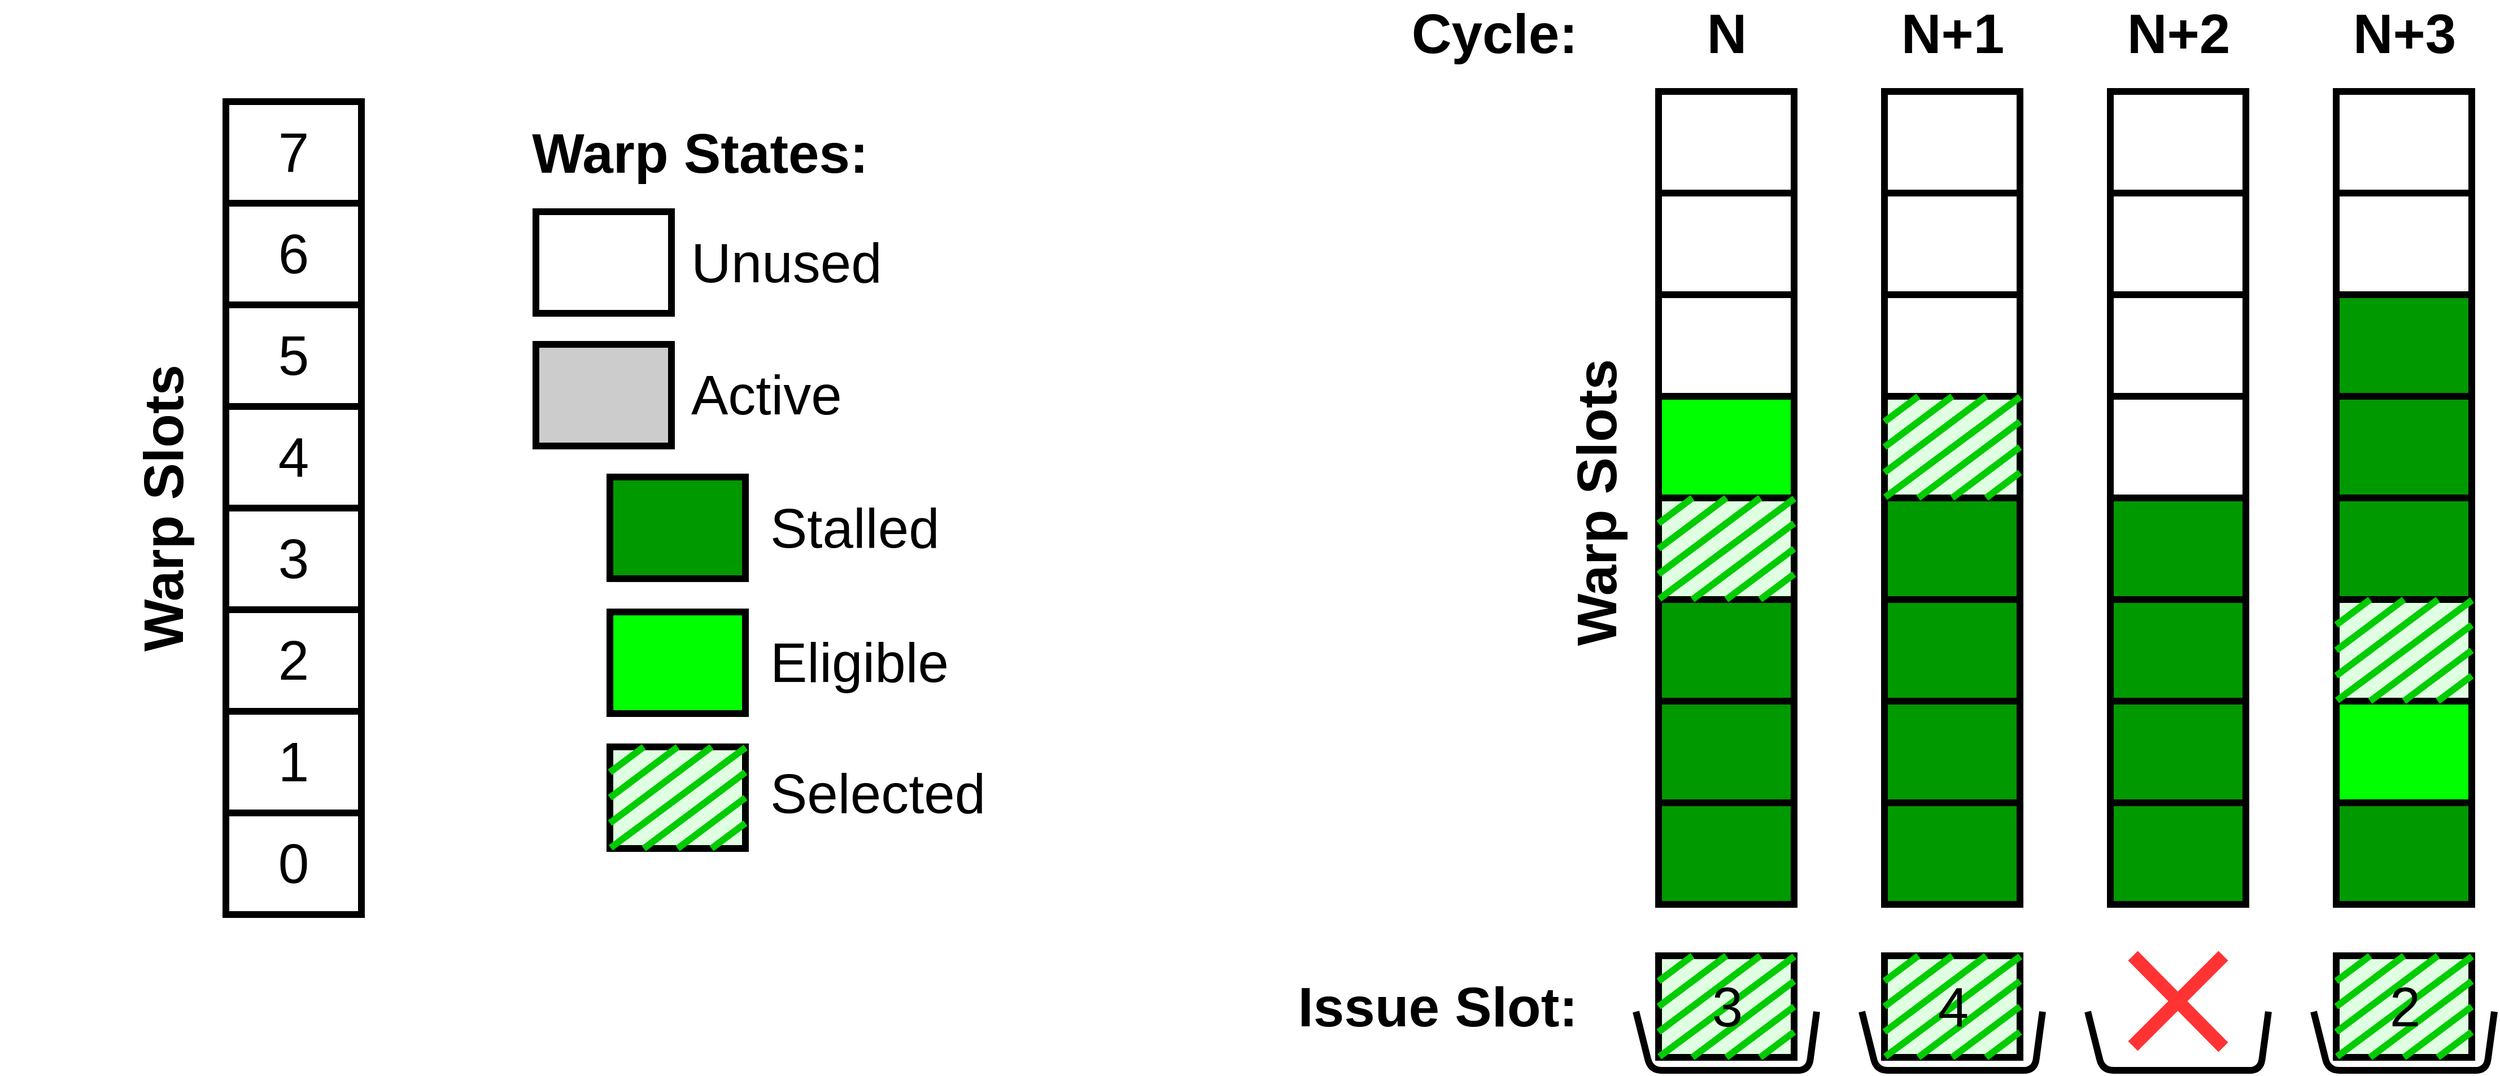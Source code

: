 <mxfile pages="1" version="11.2.9" type="device"><diagram id="jC404nokJe61jW9XVMTD" name="Page-1"><mxGraphModel dx="3520" dy="1950" grid="1" gridSize="10" guides="1" tooltips="1" connect="1" arrows="1" fold="1" page="1" pageScale="1" pageWidth="2400" pageHeight="1200" math="0" shadow="0"><root><mxCell id="0"/><mxCell id="1" parent="0"/><mxCell id="sGIHcu9_ir5wApB6ZuGC-49" value="" style="group;fontSize=49;" parent="1" vertex="1" connectable="0"><mxGeometry x="80" y="217" width="880" height="720" as="geometry"/></mxCell><mxCell id="sGIHcu9_ir5wApB6ZuGC-2" value="7" style="rounded=0;whiteSpace=wrap;html=1;strokeWidth=6;fontSize=49;" parent="sGIHcu9_ir5wApB6ZuGC-49" vertex="1"><mxGeometry x="200" width="120" height="90" as="geometry"/></mxCell><mxCell id="sGIHcu9_ir5wApB6ZuGC-3" value="&lt;font style=&quot;font-size: 49px;&quot;&gt;Warp Slots&lt;/font&gt;" style="text;html=1;strokeColor=none;fillColor=none;align=center;verticalAlign=middle;whiteSpace=wrap;rounded=0;rotation=-90;fontSize=49;strokeWidth=4;fontStyle=1" parent="sGIHcu9_ir5wApB6ZuGC-49" vertex="1"><mxGeometry x="-30" y="337.5" width="350" height="45" as="geometry"/></mxCell><mxCell id="sGIHcu9_ir5wApB6ZuGC-7" value="6" style="rounded=0;whiteSpace=wrap;html=1;strokeWidth=6;fontSize=49;" parent="sGIHcu9_ir5wApB6ZuGC-49" vertex="1"><mxGeometry x="200" y="90" width="120" height="90" as="geometry"/></mxCell><mxCell id="sGIHcu9_ir5wApB6ZuGC-8" value="4" style="rounded=0;whiteSpace=wrap;html=1;strokeWidth=6;fontSize=49;" parent="sGIHcu9_ir5wApB6ZuGC-49" vertex="1"><mxGeometry x="200" y="270" width="120" height="90" as="geometry"/></mxCell><mxCell id="sGIHcu9_ir5wApB6ZuGC-9" value="5" style="rounded=0;whiteSpace=wrap;html=1;strokeWidth=6;fontSize=49;" parent="sGIHcu9_ir5wApB6ZuGC-49" vertex="1"><mxGeometry x="200" y="180" width="120" height="90" as="geometry"/></mxCell><mxCell id="sGIHcu9_ir5wApB6ZuGC-10" value="2" style="rounded=0;whiteSpace=wrap;html=1;strokeWidth=6;fontSize=49;" parent="sGIHcu9_ir5wApB6ZuGC-49" vertex="1"><mxGeometry x="200" y="450" width="120" height="90" as="geometry"/></mxCell><mxCell id="sGIHcu9_ir5wApB6ZuGC-11" value="3" style="rounded=0;whiteSpace=wrap;html=1;strokeWidth=6;fontSize=49;" parent="sGIHcu9_ir5wApB6ZuGC-49" vertex="1"><mxGeometry x="200" y="360" width="120" height="90" as="geometry"/></mxCell><mxCell id="sGIHcu9_ir5wApB6ZuGC-12" value="1" style="rounded=0;whiteSpace=wrap;html=1;strokeWidth=6;fontSize=49;" parent="sGIHcu9_ir5wApB6ZuGC-49" vertex="1"><mxGeometry x="200" y="540" width="120" height="90" as="geometry"/></mxCell><mxCell id="sGIHcu9_ir5wApB6ZuGC-13" value="0" style="rounded=0;whiteSpace=wrap;html=1;strokeWidth=6;fontSize=49;" parent="sGIHcu9_ir5wApB6ZuGC-49" vertex="1"><mxGeometry x="200" y="630" width="120" height="90" as="geometry"/></mxCell><mxCell id="sGIHcu9_ir5wApB6ZuGC-16" value="&lt;div style=&quot;font-size: 49px;&quot;&gt;&lt;font style=&quot;font-size: 49px;&quot;&gt;Warp States:&lt;/font&gt;&lt;/div&gt;" style="text;html=1;strokeColor=none;fillColor=none;align=center;verticalAlign=middle;whiteSpace=wrap;rounded=0;rotation=0;fontSize=49;strokeWidth=4;fontStyle=1" parent="sGIHcu9_ir5wApB6ZuGC-49" vertex="1"><mxGeometry x="400" y="23" width="440" height="45" as="geometry"/></mxCell><mxCell id="sGIHcu9_ir5wApB6ZuGC-17" value="" style="rounded=0;whiteSpace=wrap;html=1;strokeWidth=6;fontSize=49;" parent="sGIHcu9_ir5wApB6ZuGC-49" vertex="1"><mxGeometry x="474.5" y="97.5" width="120" height="90" as="geometry"/></mxCell><mxCell id="sGIHcu9_ir5wApB6ZuGC-18" value="" style="rounded=0;whiteSpace=wrap;html=1;strokeWidth=6;fontSize=49;fillColor=#CCCCCC;" parent="sGIHcu9_ir5wApB6ZuGC-49" vertex="1"><mxGeometry x="474.5" y="215" width="120" height="90" as="geometry"/></mxCell><mxCell id="sGIHcu9_ir5wApB6ZuGC-19" value="" style="rounded=0;whiteSpace=wrap;html=1;strokeWidth=6;fontSize=49;fillColor=#009900;" parent="sGIHcu9_ir5wApB6ZuGC-49" vertex="1"><mxGeometry x="540" y="332.5" width="120" height="90" as="geometry"/></mxCell><mxCell id="sGIHcu9_ir5wApB6ZuGC-20" value="" style="rounded=0;whiteSpace=wrap;html=1;strokeWidth=6;fontSize=49;fillColor=#00FF00;" parent="sGIHcu9_ir5wApB6ZuGC-49" vertex="1"><mxGeometry x="540" y="452" width="120" height="90" as="geometry"/></mxCell><mxCell id="sGIHcu9_ir5wApB6ZuGC-22" value="&lt;div style=&quot;font-size: 49px;&quot; align=&quot;left&quot;&gt;Unused&lt;/div&gt;" style="text;html=1;strokeColor=none;fillColor=none;align=left;verticalAlign=middle;whiteSpace=wrap;rounded=0;rotation=0;fontSize=49;strokeWidth=4;" parent="sGIHcu9_ir5wApB6ZuGC-49" vertex="1"><mxGeometry x="610" y="120" width="270" height="45" as="geometry"/></mxCell><mxCell id="sGIHcu9_ir5wApB6ZuGC-23" value="Active" style="text;html=1;strokeColor=none;fillColor=none;align=left;verticalAlign=middle;whiteSpace=wrap;rounded=0;rotation=0;fontSize=49;strokeWidth=4;" parent="sGIHcu9_ir5wApB6ZuGC-49" vertex="1"><mxGeometry x="610" y="237.5" width="270" height="45" as="geometry"/></mxCell><mxCell id="sGIHcu9_ir5wApB6ZuGC-24" value="Stalled" style="text;html=1;strokeColor=none;fillColor=none;align=left;verticalAlign=middle;whiteSpace=wrap;rounded=0;rotation=0;fontSize=49;strokeWidth=4;" parent="sGIHcu9_ir5wApB6ZuGC-49" vertex="1"><mxGeometry x="680" y="355.5" width="200" height="45" as="geometry"/></mxCell><mxCell id="sGIHcu9_ir5wApB6ZuGC-25" value="Eligible" style="text;html=1;strokeColor=none;fillColor=none;align=left;verticalAlign=middle;whiteSpace=wrap;rounded=0;rotation=0;fontSize=49;strokeWidth=4;" parent="sGIHcu9_ir5wApB6ZuGC-49" vertex="1"><mxGeometry x="680" y="474.5" width="200" height="45" as="geometry"/></mxCell><mxCell id="sGIHcu9_ir5wApB6ZuGC-26" value="Selected" style="text;html=1;strokeColor=none;fillColor=none;align=left;verticalAlign=middle;whiteSpace=wrap;rounded=0;rotation=0;fontSize=49;strokeWidth=4;" parent="sGIHcu9_ir5wApB6ZuGC-49" vertex="1"><mxGeometry x="680" y="590" width="200" height="45" as="geometry"/></mxCell><mxCell id="sGIHcu9_ir5wApB6ZuGC-96" value="" style="group" parent="sGIHcu9_ir5wApB6ZuGC-49" vertex="1" connectable="0"><mxGeometry x="540" y="571.5" width="120" height="90" as="geometry"/></mxCell><mxCell id="sGIHcu9_ir5wApB6ZuGC-46" value="" style="group;strokeWidth=6;fontSize=49;" parent="sGIHcu9_ir5wApB6ZuGC-96" vertex="1" connectable="0"><mxGeometry width="120" height="90" as="geometry"/></mxCell><mxCell id="sGIHcu9_ir5wApB6ZuGC-21" value="" style="rounded=0;whiteSpace=wrap;html=1;strokeWidth=6;fontSize=49;gradientColor=none;gradientDirection=north;comic=0;glass=0;fillColor=#E0FFE2;" parent="sGIHcu9_ir5wApB6ZuGC-46" vertex="1"><mxGeometry width="120" height="90" as="geometry"/></mxCell><mxCell id="sGIHcu9_ir5wApB6ZuGC-38" value="" style="endArrow=none;html=1;strokeColor=#00CC00;fontSize=49;strokeWidth=6;entryX=0.5;entryY=0;entryDx=0;entryDy=0;exitX=0;exitY=0.5;exitDx=0;exitDy=0;" parent="sGIHcu9_ir5wApB6ZuGC-46" source="sGIHcu9_ir5wApB6ZuGC-21" target="sGIHcu9_ir5wApB6ZuGC-21" edge="1"><mxGeometry width="50" height="50" relative="1" as="geometry"><mxPoint y="50" as="sourcePoint"/><mxPoint x="50" as="targetPoint"/></mxGeometry></mxCell><mxCell id="sGIHcu9_ir5wApB6ZuGC-40" value="" style="endArrow=none;html=1;strokeColor=#00CC00;fontSize=49;strokeWidth=6;exitX=0.5;exitY=1;exitDx=0;exitDy=0;entryX=1;entryY=0.5;entryDx=0;entryDy=0;" parent="sGIHcu9_ir5wApB6ZuGC-46" source="sGIHcu9_ir5wApB6ZuGC-21" target="sGIHcu9_ir5wApB6ZuGC-21" edge="1"><mxGeometry width="50" height="50" relative="1" as="geometry"><mxPoint x="70" y="88.5" as="sourcePoint"/><mxPoint x="120" y="38.5" as="targetPoint"/></mxGeometry></mxCell><mxCell id="sGIHcu9_ir5wApB6ZuGC-41" value="" style="endArrow=none;html=1;strokeColor=#00CC00;fontSize=49;strokeWidth=6;entryX=0.75;entryY=0;entryDx=0;entryDy=0;exitX=0;exitY=0.75;exitDx=0;exitDy=0;" parent="sGIHcu9_ir5wApB6ZuGC-46" source="sGIHcu9_ir5wApB6ZuGC-21" target="sGIHcu9_ir5wApB6ZuGC-21" edge="1"><mxGeometry width="50" height="50" relative="1" as="geometry"><mxPoint x="20" y="66" as="sourcePoint"/><mxPoint x="70" y="16" as="targetPoint"/></mxGeometry></mxCell><mxCell id="sGIHcu9_ir5wApB6ZuGC-42" value="" style="endArrow=none;html=1;strokeColor=#00CC00;fontSize=49;strokeWidth=6;entryX=0.25;entryY=0;entryDx=0;entryDy=0;exitX=0;exitY=0.25;exitDx=0;exitDy=0;" parent="sGIHcu9_ir5wApB6ZuGC-46" source="sGIHcu9_ir5wApB6ZuGC-21" target="sGIHcu9_ir5wApB6ZuGC-21" edge="1"><mxGeometry width="50" height="50" relative="1" as="geometry"><mxPoint x="-10" y="38.5" as="sourcePoint"/><mxPoint x="50" y="-6.5" as="targetPoint"/></mxGeometry></mxCell><mxCell id="sGIHcu9_ir5wApB6ZuGC-43" value="" style="endArrow=none;html=1;strokeColor=#00CC00;fontSize=49;strokeWidth=6;entryX=1;entryY=0.25;entryDx=0;entryDy=0;exitX=0.25;exitY=1;exitDx=0;exitDy=0;" parent="sGIHcu9_ir5wApB6ZuGC-46" source="sGIHcu9_ir5wApB6ZuGC-21" target="sGIHcu9_ir5wApB6ZuGC-21" edge="1"><mxGeometry width="50" height="50" relative="1" as="geometry"><mxPoint x="54.5" y="70" as="sourcePoint"/><mxPoint x="104.5" y="20" as="targetPoint"/></mxGeometry></mxCell><mxCell id="sGIHcu9_ir5wApB6ZuGC-44" value="" style="endArrow=none;html=1;strokeColor=#00CC00;fontSize=49;strokeWidth=6;exitX=0.75;exitY=1;exitDx=0;exitDy=0;entryX=1;entryY=0.75;entryDx=0;entryDy=0;" parent="sGIHcu9_ir5wApB6ZuGC-46" source="sGIHcu9_ir5wApB6ZuGC-21" target="sGIHcu9_ir5wApB6ZuGC-21" edge="1"><mxGeometry width="50" height="50" relative="1" as="geometry"><mxPoint x="60" y="98.5" as="sourcePoint"/><mxPoint x="120" y="53.5" as="targetPoint"/></mxGeometry></mxCell><mxCell id="sGIHcu9_ir5wApB6ZuGC-45" value="" style="endArrow=none;html=1;strokeColor=#00CC00;fontSize=49;strokeWidth=6;exitX=0.006;exitY=0.993;exitDx=0;exitDy=0;entryX=1.002;entryY=0.006;entryDx=0;entryDy=0;entryPerimeter=0;exitPerimeter=0;" parent="sGIHcu9_ir5wApB6ZuGC-46" source="sGIHcu9_ir5wApB6ZuGC-21" target="sGIHcu9_ir5wApB6ZuGC-21" edge="1"><mxGeometry width="50" height="50" relative="1" as="geometry"><mxPoint x="45" y="56.5" as="sourcePoint"/><mxPoint x="75" y="34" as="targetPoint"/></mxGeometry></mxCell><mxCell id="sGIHcu9_ir5wApB6ZuGC-195" value="" style="group" parent="1" vertex="1" connectable="0"><mxGeometry x="1178.5" y="134" width="1103" height="941" as="geometry"/></mxCell><mxCell id="sGIHcu9_ir5wApB6ZuGC-51" value="" style="rounded=0;whiteSpace=wrap;html=1;strokeWidth=6;fontSize=49;" parent="sGIHcu9_ir5wApB6ZuGC-195" vertex="1"><mxGeometry x="370" y="74" width="120" height="90" as="geometry"/></mxCell><mxCell id="sGIHcu9_ir5wApB6ZuGC-52" value="" style="rounded=0;whiteSpace=wrap;html=1;strokeWidth=6;fontSize=49;" parent="sGIHcu9_ir5wApB6ZuGC-195" vertex="1"><mxGeometry x="370" y="164" width="120" height="90" as="geometry"/></mxCell><mxCell id="sGIHcu9_ir5wApB6ZuGC-53" value="" style="rounded=0;whiteSpace=wrap;html=1;strokeWidth=6;fontSize=49;fillColor=#00FF00;" parent="sGIHcu9_ir5wApB6ZuGC-195" vertex="1"><mxGeometry x="370" y="344" width="120" height="90" as="geometry"/></mxCell><mxCell id="sGIHcu9_ir5wApB6ZuGC-54" value="" style="rounded=0;whiteSpace=wrap;html=1;strokeWidth=6;fontSize=49;" parent="sGIHcu9_ir5wApB6ZuGC-195" vertex="1"><mxGeometry x="370" y="254" width="120" height="90" as="geometry"/></mxCell><mxCell id="sGIHcu9_ir5wApB6ZuGC-55" value="" style="rounded=0;whiteSpace=wrap;html=1;strokeWidth=6;fontSize=49;fillColor=#009900;" parent="sGIHcu9_ir5wApB6ZuGC-195" vertex="1"><mxGeometry x="370" y="524" width="120" height="90" as="geometry"/></mxCell><mxCell id="sGIHcu9_ir5wApB6ZuGC-57" value="" style="rounded=0;whiteSpace=wrap;html=1;strokeWidth=6;fontSize=49;fillColor=#009900;" parent="sGIHcu9_ir5wApB6ZuGC-195" vertex="1"><mxGeometry x="370" y="614" width="120" height="90" as="geometry"/></mxCell><mxCell id="sGIHcu9_ir5wApB6ZuGC-58" value="" style="rounded=0;whiteSpace=wrap;html=1;strokeWidth=6;fontSize=49;fillColor=#009900;" parent="sGIHcu9_ir5wApB6ZuGC-195" vertex="1"><mxGeometry x="370" y="704" width="120" height="90" as="geometry"/></mxCell><mxCell id="sGIHcu9_ir5wApB6ZuGC-84" value="&lt;div style=&quot;font-size: 49px&quot;&gt;Cycle:&lt;br&gt;&lt;/div&gt;" style="text;html=1;strokeColor=none;fillColor=none;align=right;verticalAlign=middle;whiteSpace=wrap;rounded=0;rotation=0;fontSize=49;strokeWidth=4;fontStyle=1" parent="sGIHcu9_ir5wApB6ZuGC-195" vertex="1"><mxGeometry x="90" width="210" height="45" as="geometry"/></mxCell><mxCell id="sGIHcu9_ir5wApB6ZuGC-85" value="N" style="text;html=1;strokeColor=none;fillColor=none;align=center;verticalAlign=middle;whiteSpace=wrap;rounded=0;rotation=0;fontSize=49;strokeWidth=4;fontStyle=1" parent="sGIHcu9_ir5wApB6ZuGC-195" vertex="1"><mxGeometry x="360" width="140" height="45" as="geometry"/></mxCell><mxCell id="sGIHcu9_ir5wApB6ZuGC-86" value="N+1" style="text;html=1;strokeColor=none;fillColor=none;align=center;verticalAlign=middle;whiteSpace=wrap;rounded=0;rotation=0;fontSize=49;strokeWidth=4;fontStyle=1" parent="sGIHcu9_ir5wApB6ZuGC-195" vertex="1"><mxGeometry x="560" width="140" height="45" as="geometry"/></mxCell><mxCell id="sGIHcu9_ir5wApB6ZuGC-87" value="N+3" style="text;html=1;strokeColor=none;fillColor=none;align=center;verticalAlign=middle;whiteSpace=wrap;rounded=0;rotation=0;fontSize=49;strokeWidth=4;fontStyle=1" parent="sGIHcu9_ir5wApB6ZuGC-195" vertex="1"><mxGeometry x="960" width="140" height="45" as="geometry"/></mxCell><mxCell id="sGIHcu9_ir5wApB6ZuGC-88" value="N+2" style="text;html=1;strokeColor=none;fillColor=none;align=center;verticalAlign=middle;whiteSpace=wrap;rounded=0;rotation=0;fontSize=49;strokeWidth=4;fontStyle=1" parent="sGIHcu9_ir5wApB6ZuGC-195" vertex="1"><mxGeometry x="760" width="140" height="45" as="geometry"/></mxCell><mxCell id="sGIHcu9_ir5wApB6ZuGC-90" value="&lt;font style=&quot;font-size: 49px;&quot;&gt;Warp Slots&lt;/font&gt;" style="text;html=1;strokeColor=none;fillColor=none;align=center;verticalAlign=middle;whiteSpace=wrap;rounded=0;rotation=-90;fontSize=49;strokeWidth=4;fontStyle=1" parent="sGIHcu9_ir5wApB6ZuGC-195" vertex="1"><mxGeometry x="140" y="416" width="350" height="45" as="geometry"/></mxCell><mxCell id="sGIHcu9_ir5wApB6ZuGC-92" value="Issue Slot:" style="text;html=1;strokeColor=none;fillColor=none;align=right;verticalAlign=middle;whiteSpace=wrap;rounded=0;rotation=0;fontSize=49;strokeWidth=4;fontStyle=1" parent="sGIHcu9_ir5wApB6ZuGC-195" vertex="1"><mxGeometry y="862" width="300" height="45" as="geometry"/></mxCell><mxCell id="sGIHcu9_ir5wApB6ZuGC-94" value="" style="endArrow=none;html=1;strokeColor=#000000;strokeWidth=6;fontSize=49;" parent="sGIHcu9_ir5wApB6ZuGC-195" edge="1"><mxGeometry width="50" height="50" relative="1" as="geometry"><mxPoint x="350" y="889" as="sourcePoint"/><mxPoint x="510" y="889" as="targetPoint"/><Array as="points"><mxPoint x="363" y="941"/><mxPoint x="503" y="941"/></Array></mxGeometry></mxCell><mxCell id="sGIHcu9_ir5wApB6ZuGC-99" value="" style="rounded=0;whiteSpace=wrap;html=1;strokeWidth=6;fontSize=49;gradientColor=none;gradientDirection=north;comic=0;glass=0;fillColor=#E0FFE2;" parent="sGIHcu9_ir5wApB6ZuGC-195" vertex="1"><mxGeometry x="370" y="839.5" width="120" height="90" as="geometry"/></mxCell><mxCell id="sGIHcu9_ir5wApB6ZuGC-100" value="" style="endArrow=none;html=1;strokeColor=#00CC00;fontSize=49;strokeWidth=6;entryX=0.5;entryY=0;entryDx=0;entryDy=0;exitX=0;exitY=0.5;exitDx=0;exitDy=0;" parent="sGIHcu9_ir5wApB6ZuGC-195" source="sGIHcu9_ir5wApB6ZuGC-99" target="sGIHcu9_ir5wApB6ZuGC-99" edge="1"><mxGeometry width="50" height="50" relative="1" as="geometry"><mxPoint x="540" y="909" as="sourcePoint"/><mxPoint x="590" y="859" as="targetPoint"/></mxGeometry></mxCell><mxCell id="sGIHcu9_ir5wApB6ZuGC-101" value="" style="endArrow=none;html=1;strokeColor=#00CC00;fontSize=49;strokeWidth=6;exitX=0.5;exitY=1;exitDx=0;exitDy=0;entryX=1;entryY=0.5;entryDx=0;entryDy=0;" parent="sGIHcu9_ir5wApB6ZuGC-195" source="sGIHcu9_ir5wApB6ZuGC-99" target="sGIHcu9_ir5wApB6ZuGC-99" edge="1"><mxGeometry width="50" height="50" relative="1" as="geometry"><mxPoint x="610" y="947.5" as="sourcePoint"/><mxPoint x="660" y="897.5" as="targetPoint"/></mxGeometry></mxCell><mxCell id="sGIHcu9_ir5wApB6ZuGC-102" value="" style="endArrow=none;html=1;strokeColor=#00CC00;fontSize=49;strokeWidth=6;entryX=0.75;entryY=0;entryDx=0;entryDy=0;exitX=0;exitY=0.75;exitDx=0;exitDy=0;" parent="sGIHcu9_ir5wApB6ZuGC-195" source="sGIHcu9_ir5wApB6ZuGC-99" target="sGIHcu9_ir5wApB6ZuGC-99" edge="1"><mxGeometry width="50" height="50" relative="1" as="geometry"><mxPoint x="560" y="925" as="sourcePoint"/><mxPoint x="610" y="875" as="targetPoint"/></mxGeometry></mxCell><mxCell id="sGIHcu9_ir5wApB6ZuGC-103" value="" style="endArrow=none;html=1;strokeColor=#00CC00;fontSize=49;strokeWidth=6;entryX=0.25;entryY=0;entryDx=0;entryDy=0;exitX=0;exitY=0.25;exitDx=0;exitDy=0;" parent="sGIHcu9_ir5wApB6ZuGC-195" source="sGIHcu9_ir5wApB6ZuGC-99" target="sGIHcu9_ir5wApB6ZuGC-99" edge="1"><mxGeometry width="50" height="50" relative="1" as="geometry"><mxPoint x="530" y="897.5" as="sourcePoint"/><mxPoint x="590" y="852.5" as="targetPoint"/></mxGeometry></mxCell><mxCell id="sGIHcu9_ir5wApB6ZuGC-104" value="" style="endArrow=none;html=1;strokeColor=#00CC00;fontSize=49;strokeWidth=6;entryX=1;entryY=0.25;entryDx=0;entryDy=0;exitX=0.25;exitY=1;exitDx=0;exitDy=0;" parent="sGIHcu9_ir5wApB6ZuGC-195" source="sGIHcu9_ir5wApB6ZuGC-99" target="sGIHcu9_ir5wApB6ZuGC-99" edge="1"><mxGeometry width="50" height="50" relative="1" as="geometry"><mxPoint x="594.5" y="929" as="sourcePoint"/><mxPoint x="644.5" y="879" as="targetPoint"/></mxGeometry></mxCell><mxCell id="sGIHcu9_ir5wApB6ZuGC-105" value="" style="endArrow=none;html=1;strokeColor=#00CC00;fontSize=49;strokeWidth=6;exitX=0.75;exitY=1;exitDx=0;exitDy=0;entryX=1;entryY=0.75;entryDx=0;entryDy=0;" parent="sGIHcu9_ir5wApB6ZuGC-195" source="sGIHcu9_ir5wApB6ZuGC-99" target="sGIHcu9_ir5wApB6ZuGC-99" edge="1"><mxGeometry width="50" height="50" relative="1" as="geometry"><mxPoint x="600" y="957.5" as="sourcePoint"/><mxPoint x="660" y="912.5" as="targetPoint"/></mxGeometry></mxCell><mxCell id="sGIHcu9_ir5wApB6ZuGC-106" value="" style="endArrow=none;html=1;strokeColor=#00CC00;fontSize=49;strokeWidth=6;exitX=0.006;exitY=0.993;exitDx=0;exitDy=0;entryX=1.002;entryY=0.006;entryDx=0;entryDy=0;entryPerimeter=0;exitPerimeter=0;" parent="sGIHcu9_ir5wApB6ZuGC-195" source="sGIHcu9_ir5wApB6ZuGC-99" target="sGIHcu9_ir5wApB6ZuGC-99" edge="1"><mxGeometry width="50" height="50" relative="1" as="geometry"><mxPoint x="585" y="915.5" as="sourcePoint"/><mxPoint x="615" y="893" as="targetPoint"/></mxGeometry></mxCell><mxCell id="sGIHcu9_ir5wApB6ZuGC-107" value="&lt;span style=&quot;&quot;&gt;3&lt;/span&gt;" style="text;html=1;resizable=0;points=[];align=center;verticalAlign=middle;labelBackgroundColor=none;fontSize=49;" parent="sGIHcu9_ir5wApB6ZuGC-106" vertex="1" connectable="0"><mxGeometry x="0.167" relative="1" as="geometry"><mxPoint x="-10.5" y="7.5" as="offset"/></mxGeometry></mxCell><mxCell id="sGIHcu9_ir5wApB6ZuGC-108" value="" style="rounded=0;whiteSpace=wrap;html=1;strokeWidth=6;fontSize=49;" parent="sGIHcu9_ir5wApB6ZuGC-195" vertex="1"><mxGeometry x="570" y="74" width="120" height="90" as="geometry"/></mxCell><mxCell id="sGIHcu9_ir5wApB6ZuGC-109" value="" style="rounded=0;whiteSpace=wrap;html=1;strokeWidth=6;fontSize=49;" parent="sGIHcu9_ir5wApB6ZuGC-195" vertex="1"><mxGeometry x="570" y="164" width="120" height="90" as="geometry"/></mxCell><mxCell id="sGIHcu9_ir5wApB6ZuGC-111" value="" style="rounded=0;whiteSpace=wrap;html=1;strokeWidth=6;fontSize=49;" parent="sGIHcu9_ir5wApB6ZuGC-195" vertex="1"><mxGeometry x="570" y="254" width="120" height="90" as="geometry"/></mxCell><mxCell id="sGIHcu9_ir5wApB6ZuGC-112" value="" style="rounded=0;whiteSpace=wrap;html=1;strokeWidth=6;fontSize=49;fillColor=#009900;" parent="sGIHcu9_ir5wApB6ZuGC-195" vertex="1"><mxGeometry x="570" y="524" width="120" height="90" as="geometry"/></mxCell><mxCell id="sGIHcu9_ir5wApB6ZuGC-113" value="" style="rounded=0;whiteSpace=wrap;html=1;strokeWidth=6;fontSize=49;direction=west;fillColor=#009900;" parent="sGIHcu9_ir5wApB6ZuGC-195" vertex="1"><mxGeometry x="570" y="434" width="120" height="90" as="geometry"/></mxCell><mxCell id="sGIHcu9_ir5wApB6ZuGC-114" value="" style="rounded=0;whiteSpace=wrap;html=1;strokeWidth=6;fontSize=49;fillColor=#009900;" parent="sGIHcu9_ir5wApB6ZuGC-195" vertex="1"><mxGeometry x="570" y="614" width="120" height="90" as="geometry"/></mxCell><mxCell id="sGIHcu9_ir5wApB6ZuGC-115" value="" style="rounded=0;whiteSpace=wrap;html=1;strokeWidth=6;fontSize=49;fillColor=#009900;" parent="sGIHcu9_ir5wApB6ZuGC-195" vertex="1"><mxGeometry x="570" y="704" width="120" height="90" as="geometry"/></mxCell><mxCell id="sGIHcu9_ir5wApB6ZuGC-116" value="" style="endArrow=none;html=1;strokeColor=#000000;strokeWidth=6;fontSize=49;" parent="sGIHcu9_ir5wApB6ZuGC-195" edge="1"><mxGeometry width="50" height="50" relative="1" as="geometry"><mxPoint x="550" y="889" as="sourcePoint"/><mxPoint x="710" y="889" as="targetPoint"/><Array as="points"><mxPoint x="563" y="941"/><mxPoint x="703" y="941"/></Array></mxGeometry></mxCell><mxCell id="sGIHcu9_ir5wApB6ZuGC-117" value="" style="rounded=0;whiteSpace=wrap;html=1;strokeWidth=6;fontSize=49;gradientColor=none;gradientDirection=north;comic=0;glass=0;fillColor=#E0FFE2;" parent="sGIHcu9_ir5wApB6ZuGC-195" vertex="1"><mxGeometry x="570" y="839.5" width="120" height="90" as="geometry"/></mxCell><mxCell id="sGIHcu9_ir5wApB6ZuGC-118" value="" style="endArrow=none;html=1;strokeColor=#00CC00;fontSize=49;strokeWidth=6;entryX=0.5;entryY=0;entryDx=0;entryDy=0;exitX=0;exitY=0.5;exitDx=0;exitDy=0;" parent="sGIHcu9_ir5wApB6ZuGC-195" source="sGIHcu9_ir5wApB6ZuGC-117" target="sGIHcu9_ir5wApB6ZuGC-117" edge="1"><mxGeometry width="50" height="50" relative="1" as="geometry"><mxPoint x="740" y="909" as="sourcePoint"/><mxPoint x="790" y="859" as="targetPoint"/></mxGeometry></mxCell><mxCell id="sGIHcu9_ir5wApB6ZuGC-119" value="" style="endArrow=none;html=1;strokeColor=#00CC00;fontSize=49;strokeWidth=6;exitX=0.5;exitY=1;exitDx=0;exitDy=0;entryX=1;entryY=0.5;entryDx=0;entryDy=0;" parent="sGIHcu9_ir5wApB6ZuGC-195" source="sGIHcu9_ir5wApB6ZuGC-117" target="sGIHcu9_ir5wApB6ZuGC-117" edge="1"><mxGeometry width="50" height="50" relative="1" as="geometry"><mxPoint x="810" y="947.5" as="sourcePoint"/><mxPoint x="860" y="897.5" as="targetPoint"/></mxGeometry></mxCell><mxCell id="sGIHcu9_ir5wApB6ZuGC-120" value="" style="endArrow=none;html=1;strokeColor=#00CC00;fontSize=49;strokeWidth=6;entryX=0.75;entryY=0;entryDx=0;entryDy=0;exitX=0;exitY=0.75;exitDx=0;exitDy=0;" parent="sGIHcu9_ir5wApB6ZuGC-195" source="sGIHcu9_ir5wApB6ZuGC-117" target="sGIHcu9_ir5wApB6ZuGC-117" edge="1"><mxGeometry width="50" height="50" relative="1" as="geometry"><mxPoint x="760" y="925" as="sourcePoint"/><mxPoint x="810" y="875" as="targetPoint"/></mxGeometry></mxCell><mxCell id="sGIHcu9_ir5wApB6ZuGC-121" value="" style="endArrow=none;html=1;strokeColor=#00CC00;fontSize=49;strokeWidth=6;entryX=0.25;entryY=0;entryDx=0;entryDy=0;exitX=0;exitY=0.25;exitDx=0;exitDy=0;" parent="sGIHcu9_ir5wApB6ZuGC-195" source="sGIHcu9_ir5wApB6ZuGC-117" target="sGIHcu9_ir5wApB6ZuGC-117" edge="1"><mxGeometry width="50" height="50" relative="1" as="geometry"><mxPoint x="730" y="897.5" as="sourcePoint"/><mxPoint x="790" y="852.5" as="targetPoint"/></mxGeometry></mxCell><mxCell id="sGIHcu9_ir5wApB6ZuGC-122" value="" style="endArrow=none;html=1;strokeColor=#00CC00;fontSize=49;strokeWidth=6;entryX=1;entryY=0.25;entryDx=0;entryDy=0;exitX=0.25;exitY=1;exitDx=0;exitDy=0;" parent="sGIHcu9_ir5wApB6ZuGC-195" source="sGIHcu9_ir5wApB6ZuGC-117" target="sGIHcu9_ir5wApB6ZuGC-117" edge="1"><mxGeometry width="50" height="50" relative="1" as="geometry"><mxPoint x="794.5" y="929" as="sourcePoint"/><mxPoint x="844.5" y="879" as="targetPoint"/></mxGeometry></mxCell><mxCell id="sGIHcu9_ir5wApB6ZuGC-123" value="" style="endArrow=none;html=1;strokeColor=#00CC00;fontSize=49;strokeWidth=6;exitX=0.75;exitY=1;exitDx=0;exitDy=0;entryX=1;entryY=0.75;entryDx=0;entryDy=0;" parent="sGIHcu9_ir5wApB6ZuGC-195" source="sGIHcu9_ir5wApB6ZuGC-117" target="sGIHcu9_ir5wApB6ZuGC-117" edge="1"><mxGeometry width="50" height="50" relative="1" as="geometry"><mxPoint x="800" y="957.5" as="sourcePoint"/><mxPoint x="860" y="912.5" as="targetPoint"/></mxGeometry></mxCell><mxCell id="sGIHcu9_ir5wApB6ZuGC-124" value="" style="endArrow=none;html=1;strokeColor=#00CC00;fontSize=49;strokeWidth=6;exitX=0.006;exitY=0.993;exitDx=0;exitDy=0;entryX=1.002;entryY=0.006;entryDx=0;entryDy=0;entryPerimeter=0;exitPerimeter=0;" parent="sGIHcu9_ir5wApB6ZuGC-195" source="sGIHcu9_ir5wApB6ZuGC-117" target="sGIHcu9_ir5wApB6ZuGC-117" edge="1"><mxGeometry width="50" height="50" relative="1" as="geometry"><mxPoint x="785" y="915.5" as="sourcePoint"/><mxPoint x="815" y="893" as="targetPoint"/></mxGeometry></mxCell><mxCell id="sGIHcu9_ir5wApB6ZuGC-125" value="4" style="text;html=1;resizable=0;points=[];align=center;verticalAlign=middle;labelBackgroundColor=none;fontSize=49;" parent="sGIHcu9_ir5wApB6ZuGC-124" vertex="1" connectable="0"><mxGeometry x="0.167" relative="1" as="geometry"><mxPoint x="-10.5" y="7.5" as="offset"/></mxGeometry></mxCell><mxCell id="sGIHcu9_ir5wApB6ZuGC-126" value="" style="rounded=0;whiteSpace=wrap;html=1;strokeWidth=6;fontSize=49;" parent="sGIHcu9_ir5wApB6ZuGC-195" vertex="1"><mxGeometry x="770" y="74" width="120" height="90" as="geometry"/></mxCell><mxCell id="sGIHcu9_ir5wApB6ZuGC-127" value="" style="rounded=0;whiteSpace=wrap;html=1;strokeWidth=6;fontSize=49;" parent="sGIHcu9_ir5wApB6ZuGC-195" vertex="1"><mxGeometry x="770" y="164" width="120" height="90" as="geometry"/></mxCell><mxCell id="sGIHcu9_ir5wApB6ZuGC-128" value="" style="rounded=0;whiteSpace=wrap;html=1;strokeWidth=6;fontSize=49;" parent="sGIHcu9_ir5wApB6ZuGC-195" vertex="1"><mxGeometry x="770" y="344" width="120" height="90" as="geometry"/></mxCell><mxCell id="sGIHcu9_ir5wApB6ZuGC-129" value="" style="rounded=0;whiteSpace=wrap;html=1;strokeWidth=6;fontSize=49;" parent="sGIHcu9_ir5wApB6ZuGC-195" vertex="1"><mxGeometry x="770" y="254" width="120" height="90" as="geometry"/></mxCell><mxCell id="sGIHcu9_ir5wApB6ZuGC-130" value="" style="rounded=0;whiteSpace=wrap;html=1;strokeWidth=6;fontSize=49;fillColor=#009900;" parent="sGIHcu9_ir5wApB6ZuGC-195" vertex="1"><mxGeometry x="770" y="524" width="120" height="90" as="geometry"/></mxCell><mxCell id="sGIHcu9_ir5wApB6ZuGC-131" value="" style="rounded=0;whiteSpace=wrap;html=1;strokeWidth=6;fontSize=49;direction=west;fillColor=#009900;" parent="sGIHcu9_ir5wApB6ZuGC-195" vertex="1"><mxGeometry x="770" y="434" width="120" height="90" as="geometry"/></mxCell><mxCell id="sGIHcu9_ir5wApB6ZuGC-132" value="" style="rounded=0;whiteSpace=wrap;html=1;strokeWidth=6;fontSize=49;fillColor=#009900;" parent="sGIHcu9_ir5wApB6ZuGC-195" vertex="1"><mxGeometry x="770" y="614" width="120" height="90" as="geometry"/></mxCell><mxCell id="sGIHcu9_ir5wApB6ZuGC-133" value="" style="rounded=0;whiteSpace=wrap;html=1;strokeWidth=6;fontSize=49;fillColor=#009900;" parent="sGIHcu9_ir5wApB6ZuGC-195" vertex="1"><mxGeometry x="770" y="704" width="120" height="90" as="geometry"/></mxCell><mxCell id="sGIHcu9_ir5wApB6ZuGC-134" value="" style="endArrow=none;html=1;strokeColor=#000000;strokeWidth=6;fontSize=49;" parent="sGIHcu9_ir5wApB6ZuGC-195" edge="1"><mxGeometry width="50" height="50" relative="1" as="geometry"><mxPoint x="750" y="889" as="sourcePoint"/><mxPoint x="910" y="889" as="targetPoint"/><Array as="points"><mxPoint x="763" y="941"/><mxPoint x="903" y="941"/></Array></mxGeometry></mxCell><mxCell id="sGIHcu9_ir5wApB6ZuGC-144" value="" style="rounded=0;whiteSpace=wrap;html=1;strokeWidth=6;fontSize=49;" parent="sGIHcu9_ir5wApB6ZuGC-195" vertex="1"><mxGeometry x="970" y="74" width="120" height="90" as="geometry"/></mxCell><mxCell id="sGIHcu9_ir5wApB6ZuGC-145" value="" style="rounded=0;whiteSpace=wrap;html=1;strokeWidth=6;fontSize=49;" parent="sGIHcu9_ir5wApB6ZuGC-195" vertex="1"><mxGeometry x="970" y="164" width="120" height="90" as="geometry"/></mxCell><mxCell id="sGIHcu9_ir5wApB6ZuGC-146" value="" style="rounded=0;whiteSpace=wrap;html=1;strokeWidth=6;fontSize=49;fillColor=#009900;" parent="sGIHcu9_ir5wApB6ZuGC-195" vertex="1"><mxGeometry x="970" y="344" width="120" height="90" as="geometry"/></mxCell><mxCell id="sGIHcu9_ir5wApB6ZuGC-147" value="" style="rounded=0;whiteSpace=wrap;html=1;strokeWidth=6;fontSize=49;fillColor=#009900;" parent="sGIHcu9_ir5wApB6ZuGC-195" vertex="1"><mxGeometry x="970" y="254" width="120" height="90" as="geometry"/></mxCell><mxCell id="sGIHcu9_ir5wApB6ZuGC-149" value="" style="rounded=0;whiteSpace=wrap;html=1;strokeWidth=6;fontSize=49;direction=west;fillColor=#009900;" parent="sGIHcu9_ir5wApB6ZuGC-195" vertex="1"><mxGeometry x="970" y="434" width="120" height="90" as="geometry"/></mxCell><mxCell id="sGIHcu9_ir5wApB6ZuGC-150" value="" style="rounded=0;whiteSpace=wrap;html=1;strokeWidth=6;fontSize=49;fillColor=#00FF00;" parent="sGIHcu9_ir5wApB6ZuGC-195" vertex="1"><mxGeometry x="970" y="614" width="120" height="90" as="geometry"/></mxCell><mxCell id="sGIHcu9_ir5wApB6ZuGC-151" value="" style="rounded=0;whiteSpace=wrap;html=1;strokeWidth=6;fontSize=49;fillColor=#009900;" parent="sGIHcu9_ir5wApB6ZuGC-195" vertex="1"><mxGeometry x="970" y="704" width="120" height="90" as="geometry"/></mxCell><mxCell id="sGIHcu9_ir5wApB6ZuGC-152" value="" style="endArrow=none;html=1;strokeColor=#000000;strokeWidth=6;fontSize=49;" parent="sGIHcu9_ir5wApB6ZuGC-195" edge="1"><mxGeometry width="50" height="50" relative="1" as="geometry"><mxPoint x="950" y="889" as="sourcePoint"/><mxPoint x="1110" y="889" as="targetPoint"/><Array as="points"><mxPoint x="963" y="941"/><mxPoint x="1103" y="941"/></Array></mxGeometry></mxCell><mxCell id="sGIHcu9_ir5wApB6ZuGC-153" value="" style="rounded=0;whiteSpace=wrap;html=1;strokeWidth=6;fontSize=49;gradientColor=none;gradientDirection=north;comic=0;glass=0;fillColor=#E0FFE2;" parent="sGIHcu9_ir5wApB6ZuGC-195" vertex="1"><mxGeometry x="970" y="839.5" width="120" height="90" as="geometry"/></mxCell><mxCell id="sGIHcu9_ir5wApB6ZuGC-154" value="" style="endArrow=none;html=1;strokeColor=#00CC00;fontSize=49;strokeWidth=6;entryX=0.5;entryY=0;entryDx=0;entryDy=0;exitX=0;exitY=0.5;exitDx=0;exitDy=0;" parent="sGIHcu9_ir5wApB6ZuGC-195" source="sGIHcu9_ir5wApB6ZuGC-153" target="sGIHcu9_ir5wApB6ZuGC-153" edge="1"><mxGeometry width="50" height="50" relative="1" as="geometry"><mxPoint x="1140" y="909" as="sourcePoint"/><mxPoint x="1190" y="859" as="targetPoint"/></mxGeometry></mxCell><mxCell id="sGIHcu9_ir5wApB6ZuGC-155" value="" style="endArrow=none;html=1;strokeColor=#00CC00;fontSize=49;strokeWidth=6;exitX=0.5;exitY=1;exitDx=0;exitDy=0;entryX=1;entryY=0.5;entryDx=0;entryDy=0;" parent="sGIHcu9_ir5wApB6ZuGC-195" source="sGIHcu9_ir5wApB6ZuGC-153" target="sGIHcu9_ir5wApB6ZuGC-153" edge="1"><mxGeometry width="50" height="50" relative="1" as="geometry"><mxPoint x="1210" y="947.5" as="sourcePoint"/><mxPoint x="1260" y="897.5" as="targetPoint"/></mxGeometry></mxCell><mxCell id="sGIHcu9_ir5wApB6ZuGC-156" value="" style="endArrow=none;html=1;strokeColor=#00CC00;fontSize=49;strokeWidth=6;entryX=0.75;entryY=0;entryDx=0;entryDy=0;exitX=0;exitY=0.75;exitDx=0;exitDy=0;" parent="sGIHcu9_ir5wApB6ZuGC-195" source="sGIHcu9_ir5wApB6ZuGC-153" target="sGIHcu9_ir5wApB6ZuGC-153" edge="1"><mxGeometry width="50" height="50" relative="1" as="geometry"><mxPoint x="1160" y="925" as="sourcePoint"/><mxPoint x="1210" y="875" as="targetPoint"/></mxGeometry></mxCell><mxCell id="sGIHcu9_ir5wApB6ZuGC-157" value="" style="endArrow=none;html=1;strokeColor=#00CC00;fontSize=49;strokeWidth=6;entryX=0.25;entryY=0;entryDx=0;entryDy=0;exitX=0;exitY=0.25;exitDx=0;exitDy=0;" parent="sGIHcu9_ir5wApB6ZuGC-195" source="sGIHcu9_ir5wApB6ZuGC-153" target="sGIHcu9_ir5wApB6ZuGC-153" edge="1"><mxGeometry width="50" height="50" relative="1" as="geometry"><mxPoint x="1130" y="897.5" as="sourcePoint"/><mxPoint x="1190" y="852.5" as="targetPoint"/></mxGeometry></mxCell><mxCell id="sGIHcu9_ir5wApB6ZuGC-158" value="" style="endArrow=none;html=1;strokeColor=#00CC00;fontSize=49;strokeWidth=6;entryX=1;entryY=0.25;entryDx=0;entryDy=0;exitX=0.25;exitY=1;exitDx=0;exitDy=0;" parent="sGIHcu9_ir5wApB6ZuGC-195" source="sGIHcu9_ir5wApB6ZuGC-153" target="sGIHcu9_ir5wApB6ZuGC-153" edge="1"><mxGeometry width="50" height="50" relative="1" as="geometry"><mxPoint x="1194.5" y="929" as="sourcePoint"/><mxPoint x="1244.5" y="879" as="targetPoint"/></mxGeometry></mxCell><mxCell id="sGIHcu9_ir5wApB6ZuGC-159" value="" style="endArrow=none;html=1;strokeColor=#00CC00;fontSize=49;strokeWidth=6;exitX=0.75;exitY=1;exitDx=0;exitDy=0;entryX=1;entryY=0.75;entryDx=0;entryDy=0;" parent="sGIHcu9_ir5wApB6ZuGC-195" source="sGIHcu9_ir5wApB6ZuGC-153" target="sGIHcu9_ir5wApB6ZuGC-153" edge="1"><mxGeometry width="50" height="50" relative="1" as="geometry"><mxPoint x="1200" y="957.5" as="sourcePoint"/><mxPoint x="1260" y="912.5" as="targetPoint"/></mxGeometry></mxCell><mxCell id="sGIHcu9_ir5wApB6ZuGC-160" value="" style="endArrow=none;html=1;strokeColor=#00CC00;fontSize=49;strokeWidth=6;exitX=0.006;exitY=0.993;exitDx=0;exitDy=0;entryX=1.002;entryY=0.006;entryDx=0;entryDy=0;entryPerimeter=0;exitPerimeter=0;" parent="sGIHcu9_ir5wApB6ZuGC-195" source="sGIHcu9_ir5wApB6ZuGC-153" target="sGIHcu9_ir5wApB6ZuGC-153" edge="1"><mxGeometry width="50" height="50" relative="1" as="geometry"><mxPoint x="1185" y="915.5" as="sourcePoint"/><mxPoint x="1215" y="893" as="targetPoint"/></mxGeometry></mxCell><mxCell id="sGIHcu9_ir5wApB6ZuGC-161" value="2" style="text;html=1;resizable=0;points=[];align=center;verticalAlign=middle;labelBackgroundColor=none;fontSize=49;" parent="sGIHcu9_ir5wApB6ZuGC-160" vertex="1" connectable="0"><mxGeometry x="0.167" relative="1" as="geometry"><mxPoint x="-10.5" y="7.5" as="offset"/></mxGeometry></mxCell><mxCell id="sGIHcu9_ir5wApB6ZuGC-164" value="" style="group" parent="sGIHcu9_ir5wApB6ZuGC-195" vertex="1" connectable="0"><mxGeometry x="790" y="839.5" width="80" height="81" as="geometry"/></mxCell><mxCell id="sGIHcu9_ir5wApB6ZuGC-162" value="" style="endArrow=none;html=1;strokeColor=#FF3333;strokeWidth=12;fontSize=49;" parent="sGIHcu9_ir5wApB6ZuGC-164" edge="1"><mxGeometry width="50" height="50" relative="1" as="geometry"><mxPoint y="80" as="sourcePoint"/><mxPoint x="80" as="targetPoint"/></mxGeometry></mxCell><mxCell id="sGIHcu9_ir5wApB6ZuGC-163" value="" style="endArrow=none;html=1;strokeColor=#FF3333;strokeWidth=12;fontSize=49;" parent="sGIHcu9_ir5wApB6ZuGC-164" edge="1"><mxGeometry width="50" height="50" relative="1" as="geometry"><mxPoint as="sourcePoint"/><mxPoint x="80" y="81" as="targetPoint"/></mxGeometry></mxCell><mxCell id="sGIHcu9_ir5wApB6ZuGC-165" value="" style="group" parent="sGIHcu9_ir5wApB6ZuGC-195" vertex="1" connectable="0"><mxGeometry x="370" y="434" width="120" height="90" as="geometry"/></mxCell><mxCell id="sGIHcu9_ir5wApB6ZuGC-166" value="" style="group;strokeWidth=6;fontSize=49;" parent="sGIHcu9_ir5wApB6ZuGC-165" vertex="1" connectable="0"><mxGeometry width="120" height="90" as="geometry"/></mxCell><mxCell id="sGIHcu9_ir5wApB6ZuGC-167" value="" style="rounded=0;whiteSpace=wrap;html=1;strokeWidth=6;fontSize=49;gradientColor=none;gradientDirection=north;comic=0;glass=0;fillColor=#E0FFE2;" parent="sGIHcu9_ir5wApB6ZuGC-166" vertex="1"><mxGeometry width="120" height="90" as="geometry"/></mxCell><mxCell id="sGIHcu9_ir5wApB6ZuGC-168" value="" style="endArrow=none;html=1;strokeColor=#00CC00;fontSize=49;strokeWidth=6;entryX=0.5;entryY=0;entryDx=0;entryDy=0;exitX=0;exitY=0.5;exitDx=0;exitDy=0;" parent="sGIHcu9_ir5wApB6ZuGC-166" source="sGIHcu9_ir5wApB6ZuGC-167" target="sGIHcu9_ir5wApB6ZuGC-167" edge="1"><mxGeometry width="50" height="50" relative="1" as="geometry"><mxPoint y="50" as="sourcePoint"/><mxPoint x="50" as="targetPoint"/></mxGeometry></mxCell><mxCell id="sGIHcu9_ir5wApB6ZuGC-169" value="" style="endArrow=none;html=1;strokeColor=#00CC00;fontSize=49;strokeWidth=6;exitX=0.5;exitY=1;exitDx=0;exitDy=0;entryX=1;entryY=0.5;entryDx=0;entryDy=0;" parent="sGIHcu9_ir5wApB6ZuGC-166" source="sGIHcu9_ir5wApB6ZuGC-167" target="sGIHcu9_ir5wApB6ZuGC-167" edge="1"><mxGeometry width="50" height="50" relative="1" as="geometry"><mxPoint x="70" y="88.5" as="sourcePoint"/><mxPoint x="120" y="38.5" as="targetPoint"/></mxGeometry></mxCell><mxCell id="sGIHcu9_ir5wApB6ZuGC-170" value="" style="endArrow=none;html=1;strokeColor=#00CC00;fontSize=49;strokeWidth=6;entryX=0.75;entryY=0;entryDx=0;entryDy=0;exitX=0;exitY=0.75;exitDx=0;exitDy=0;" parent="sGIHcu9_ir5wApB6ZuGC-166" source="sGIHcu9_ir5wApB6ZuGC-167" target="sGIHcu9_ir5wApB6ZuGC-167" edge="1"><mxGeometry width="50" height="50" relative="1" as="geometry"><mxPoint x="20" y="66" as="sourcePoint"/><mxPoint x="70" y="16" as="targetPoint"/></mxGeometry></mxCell><mxCell id="sGIHcu9_ir5wApB6ZuGC-171" value="" style="endArrow=none;html=1;strokeColor=#00CC00;fontSize=49;strokeWidth=6;entryX=0.25;entryY=0;entryDx=0;entryDy=0;exitX=0;exitY=0.25;exitDx=0;exitDy=0;" parent="sGIHcu9_ir5wApB6ZuGC-166" source="sGIHcu9_ir5wApB6ZuGC-167" target="sGIHcu9_ir5wApB6ZuGC-167" edge="1"><mxGeometry width="50" height="50" relative="1" as="geometry"><mxPoint x="-10" y="38.5" as="sourcePoint"/><mxPoint x="50" y="-6.5" as="targetPoint"/></mxGeometry></mxCell><mxCell id="sGIHcu9_ir5wApB6ZuGC-172" value="" style="endArrow=none;html=1;strokeColor=#00CC00;fontSize=49;strokeWidth=6;entryX=1;entryY=0.25;entryDx=0;entryDy=0;exitX=0.25;exitY=1;exitDx=0;exitDy=0;" parent="sGIHcu9_ir5wApB6ZuGC-166" source="sGIHcu9_ir5wApB6ZuGC-167" target="sGIHcu9_ir5wApB6ZuGC-167" edge="1"><mxGeometry width="50" height="50" relative="1" as="geometry"><mxPoint x="54.5" y="70" as="sourcePoint"/><mxPoint x="104.5" y="20" as="targetPoint"/></mxGeometry></mxCell><mxCell id="sGIHcu9_ir5wApB6ZuGC-173" value="" style="endArrow=none;html=1;strokeColor=#00CC00;fontSize=49;strokeWidth=6;exitX=0.75;exitY=1;exitDx=0;exitDy=0;entryX=1;entryY=0.75;entryDx=0;entryDy=0;" parent="sGIHcu9_ir5wApB6ZuGC-166" source="sGIHcu9_ir5wApB6ZuGC-167" target="sGIHcu9_ir5wApB6ZuGC-167" edge="1"><mxGeometry width="50" height="50" relative="1" as="geometry"><mxPoint x="60" y="98.5" as="sourcePoint"/><mxPoint x="120" y="53.5" as="targetPoint"/></mxGeometry></mxCell><mxCell id="sGIHcu9_ir5wApB6ZuGC-174" value="" style="endArrow=none;html=1;strokeColor=#00CC00;fontSize=49;strokeWidth=6;exitX=0.006;exitY=0.993;exitDx=0;exitDy=0;entryX=1.002;entryY=0.006;entryDx=0;entryDy=0;entryPerimeter=0;exitPerimeter=0;" parent="sGIHcu9_ir5wApB6ZuGC-166" source="sGIHcu9_ir5wApB6ZuGC-167" target="sGIHcu9_ir5wApB6ZuGC-167" edge="1"><mxGeometry width="50" height="50" relative="1" as="geometry"><mxPoint x="45" y="56.5" as="sourcePoint"/><mxPoint x="75" y="34" as="targetPoint"/></mxGeometry></mxCell><mxCell id="sGIHcu9_ir5wApB6ZuGC-175" value="" style="group" parent="sGIHcu9_ir5wApB6ZuGC-195" vertex="1" connectable="0"><mxGeometry x="570" y="344" width="120" height="90" as="geometry"/></mxCell><mxCell id="sGIHcu9_ir5wApB6ZuGC-176" value="" style="group;strokeWidth=6;fontSize=49;" parent="sGIHcu9_ir5wApB6ZuGC-175" vertex="1" connectable="0"><mxGeometry width="120" height="90" as="geometry"/></mxCell><mxCell id="sGIHcu9_ir5wApB6ZuGC-177" value="" style="rounded=0;whiteSpace=wrap;html=1;strokeWidth=6;fontSize=49;gradientColor=none;gradientDirection=north;comic=0;glass=0;fillColor=#E0FFE2;" parent="sGIHcu9_ir5wApB6ZuGC-176" vertex="1"><mxGeometry width="120" height="90" as="geometry"/></mxCell><mxCell id="sGIHcu9_ir5wApB6ZuGC-178" value="" style="endArrow=none;html=1;strokeColor=#00CC00;fontSize=49;strokeWidth=6;entryX=0.5;entryY=0;entryDx=0;entryDy=0;exitX=0;exitY=0.5;exitDx=0;exitDy=0;" parent="sGIHcu9_ir5wApB6ZuGC-176" source="sGIHcu9_ir5wApB6ZuGC-177" target="sGIHcu9_ir5wApB6ZuGC-177" edge="1"><mxGeometry width="50" height="50" relative="1" as="geometry"><mxPoint y="50" as="sourcePoint"/><mxPoint x="50" as="targetPoint"/></mxGeometry></mxCell><mxCell id="sGIHcu9_ir5wApB6ZuGC-179" value="" style="endArrow=none;html=1;strokeColor=#00CC00;fontSize=49;strokeWidth=6;exitX=0.5;exitY=1;exitDx=0;exitDy=0;entryX=1;entryY=0.5;entryDx=0;entryDy=0;" parent="sGIHcu9_ir5wApB6ZuGC-176" source="sGIHcu9_ir5wApB6ZuGC-177" target="sGIHcu9_ir5wApB6ZuGC-177" edge="1"><mxGeometry width="50" height="50" relative="1" as="geometry"><mxPoint x="70" y="88.5" as="sourcePoint"/><mxPoint x="120" y="38.5" as="targetPoint"/></mxGeometry></mxCell><mxCell id="sGIHcu9_ir5wApB6ZuGC-180" value="" style="endArrow=none;html=1;strokeColor=#00CC00;fontSize=49;strokeWidth=6;entryX=0.75;entryY=0;entryDx=0;entryDy=0;exitX=0;exitY=0.75;exitDx=0;exitDy=0;" parent="sGIHcu9_ir5wApB6ZuGC-176" source="sGIHcu9_ir5wApB6ZuGC-177" target="sGIHcu9_ir5wApB6ZuGC-177" edge="1"><mxGeometry width="50" height="50" relative="1" as="geometry"><mxPoint x="20" y="66" as="sourcePoint"/><mxPoint x="70" y="16" as="targetPoint"/></mxGeometry></mxCell><mxCell id="sGIHcu9_ir5wApB6ZuGC-181" value="" style="endArrow=none;html=1;strokeColor=#00CC00;fontSize=49;strokeWidth=6;entryX=0.25;entryY=0;entryDx=0;entryDy=0;exitX=0;exitY=0.25;exitDx=0;exitDy=0;" parent="sGIHcu9_ir5wApB6ZuGC-176" source="sGIHcu9_ir5wApB6ZuGC-177" target="sGIHcu9_ir5wApB6ZuGC-177" edge="1"><mxGeometry width="50" height="50" relative="1" as="geometry"><mxPoint x="-10" y="38.5" as="sourcePoint"/><mxPoint x="50" y="-6.5" as="targetPoint"/></mxGeometry></mxCell><mxCell id="sGIHcu9_ir5wApB6ZuGC-182" value="" style="endArrow=none;html=1;strokeColor=#00CC00;fontSize=49;strokeWidth=6;entryX=1;entryY=0.25;entryDx=0;entryDy=0;exitX=0.25;exitY=1;exitDx=0;exitDy=0;" parent="sGIHcu9_ir5wApB6ZuGC-176" source="sGIHcu9_ir5wApB6ZuGC-177" target="sGIHcu9_ir5wApB6ZuGC-177" edge="1"><mxGeometry width="50" height="50" relative="1" as="geometry"><mxPoint x="54.5" y="70" as="sourcePoint"/><mxPoint x="104.5" y="20" as="targetPoint"/></mxGeometry></mxCell><mxCell id="sGIHcu9_ir5wApB6ZuGC-183" value="" style="endArrow=none;html=1;strokeColor=#00CC00;fontSize=49;strokeWidth=6;exitX=0.75;exitY=1;exitDx=0;exitDy=0;entryX=1;entryY=0.75;entryDx=0;entryDy=0;" parent="sGIHcu9_ir5wApB6ZuGC-176" source="sGIHcu9_ir5wApB6ZuGC-177" target="sGIHcu9_ir5wApB6ZuGC-177" edge="1"><mxGeometry width="50" height="50" relative="1" as="geometry"><mxPoint x="60" y="98.5" as="sourcePoint"/><mxPoint x="120" y="53.5" as="targetPoint"/></mxGeometry></mxCell><mxCell id="sGIHcu9_ir5wApB6ZuGC-184" value="" style="endArrow=none;html=1;strokeColor=#00CC00;fontSize=49;strokeWidth=6;exitX=0.006;exitY=0.993;exitDx=0;exitDy=0;entryX=1.002;entryY=0.006;entryDx=0;entryDy=0;entryPerimeter=0;exitPerimeter=0;" parent="sGIHcu9_ir5wApB6ZuGC-176" source="sGIHcu9_ir5wApB6ZuGC-177" target="sGIHcu9_ir5wApB6ZuGC-177" edge="1"><mxGeometry width="50" height="50" relative="1" as="geometry"><mxPoint x="45" y="56.5" as="sourcePoint"/><mxPoint x="75" y="34" as="targetPoint"/></mxGeometry></mxCell><mxCell id="sGIHcu9_ir5wApB6ZuGC-185" value="" style="group" parent="sGIHcu9_ir5wApB6ZuGC-195" vertex="1" connectable="0"><mxGeometry x="970" y="524" width="120" height="90" as="geometry"/></mxCell><mxCell id="sGIHcu9_ir5wApB6ZuGC-186" value="" style="group;strokeWidth=6;fontSize=49;" parent="sGIHcu9_ir5wApB6ZuGC-185" vertex="1" connectable="0"><mxGeometry width="120" height="90" as="geometry"/></mxCell><mxCell id="sGIHcu9_ir5wApB6ZuGC-187" value="" style="rounded=0;whiteSpace=wrap;html=1;strokeWidth=6;fontSize=49;gradientColor=none;gradientDirection=north;comic=0;glass=0;fillColor=#E0FFE2;" parent="sGIHcu9_ir5wApB6ZuGC-186" vertex="1"><mxGeometry width="120" height="90" as="geometry"/></mxCell><mxCell id="sGIHcu9_ir5wApB6ZuGC-188" value="" style="endArrow=none;html=1;strokeColor=#00CC00;fontSize=49;strokeWidth=6;entryX=0.5;entryY=0;entryDx=0;entryDy=0;exitX=0;exitY=0.5;exitDx=0;exitDy=0;" parent="sGIHcu9_ir5wApB6ZuGC-186" source="sGIHcu9_ir5wApB6ZuGC-187" target="sGIHcu9_ir5wApB6ZuGC-187" edge="1"><mxGeometry width="50" height="50" relative="1" as="geometry"><mxPoint y="50" as="sourcePoint"/><mxPoint x="50" as="targetPoint"/></mxGeometry></mxCell><mxCell id="sGIHcu9_ir5wApB6ZuGC-189" value="" style="endArrow=none;html=1;strokeColor=#00CC00;fontSize=49;strokeWidth=6;exitX=0.5;exitY=1;exitDx=0;exitDy=0;entryX=1;entryY=0.5;entryDx=0;entryDy=0;" parent="sGIHcu9_ir5wApB6ZuGC-186" source="sGIHcu9_ir5wApB6ZuGC-187" target="sGIHcu9_ir5wApB6ZuGC-187" edge="1"><mxGeometry width="50" height="50" relative="1" as="geometry"><mxPoint x="70" y="88.5" as="sourcePoint"/><mxPoint x="120" y="38.5" as="targetPoint"/></mxGeometry></mxCell><mxCell id="sGIHcu9_ir5wApB6ZuGC-190" value="" style="endArrow=none;html=1;strokeColor=#00CC00;fontSize=49;strokeWidth=6;entryX=0.75;entryY=0;entryDx=0;entryDy=0;exitX=0;exitY=0.75;exitDx=0;exitDy=0;" parent="sGIHcu9_ir5wApB6ZuGC-186" source="sGIHcu9_ir5wApB6ZuGC-187" target="sGIHcu9_ir5wApB6ZuGC-187" edge="1"><mxGeometry width="50" height="50" relative="1" as="geometry"><mxPoint x="20" y="66" as="sourcePoint"/><mxPoint x="70" y="16" as="targetPoint"/></mxGeometry></mxCell><mxCell id="sGIHcu9_ir5wApB6ZuGC-191" value="" style="endArrow=none;html=1;strokeColor=#00CC00;fontSize=49;strokeWidth=6;entryX=0.25;entryY=0;entryDx=0;entryDy=0;exitX=0;exitY=0.25;exitDx=0;exitDy=0;" parent="sGIHcu9_ir5wApB6ZuGC-186" source="sGIHcu9_ir5wApB6ZuGC-187" target="sGIHcu9_ir5wApB6ZuGC-187" edge="1"><mxGeometry width="50" height="50" relative="1" as="geometry"><mxPoint x="-10" y="38.5" as="sourcePoint"/><mxPoint x="50" y="-6.5" as="targetPoint"/></mxGeometry></mxCell><mxCell id="sGIHcu9_ir5wApB6ZuGC-192" value="" style="endArrow=none;html=1;strokeColor=#00CC00;fontSize=49;strokeWidth=6;entryX=1;entryY=0.25;entryDx=0;entryDy=0;exitX=0.25;exitY=1;exitDx=0;exitDy=0;" parent="sGIHcu9_ir5wApB6ZuGC-186" source="sGIHcu9_ir5wApB6ZuGC-187" target="sGIHcu9_ir5wApB6ZuGC-187" edge="1"><mxGeometry width="50" height="50" relative="1" as="geometry"><mxPoint x="54.5" y="70" as="sourcePoint"/><mxPoint x="104.5" y="20" as="targetPoint"/></mxGeometry></mxCell><mxCell id="sGIHcu9_ir5wApB6ZuGC-193" value="" style="endArrow=none;html=1;strokeColor=#00CC00;fontSize=49;strokeWidth=6;exitX=0.75;exitY=1;exitDx=0;exitDy=0;entryX=1;entryY=0.75;entryDx=0;entryDy=0;" parent="sGIHcu9_ir5wApB6ZuGC-186" source="sGIHcu9_ir5wApB6ZuGC-187" target="sGIHcu9_ir5wApB6ZuGC-187" edge="1"><mxGeometry width="50" height="50" relative="1" as="geometry"><mxPoint x="60" y="98.5" as="sourcePoint"/><mxPoint x="120" y="53.5" as="targetPoint"/></mxGeometry></mxCell><mxCell id="sGIHcu9_ir5wApB6ZuGC-194" value="" style="endArrow=none;html=1;strokeColor=#00CC00;fontSize=49;strokeWidth=6;exitX=0.006;exitY=0.993;exitDx=0;exitDy=0;entryX=1.002;entryY=0.006;entryDx=0;entryDy=0;entryPerimeter=0;exitPerimeter=0;" parent="sGIHcu9_ir5wApB6ZuGC-186" source="sGIHcu9_ir5wApB6ZuGC-187" target="sGIHcu9_ir5wApB6ZuGC-187" edge="1"><mxGeometry width="50" height="50" relative="1" as="geometry"><mxPoint x="45" y="56.5" as="sourcePoint"/><mxPoint x="75" y="34" as="targetPoint"/></mxGeometry></mxCell><mxCell id="vy-6_Vn-6U15mU71ZgQy-1" value="more" parent="0" visible="0"/><mxCell id="vy-6_Vn-6U15mU71ZgQy-11" value="N" style="text;html=1;strokeColor=none;fillColor=none;align=center;verticalAlign=middle;whiteSpace=wrap;rounded=0;rotation=0;fontSize=49;strokeWidth=4;fontStyle=1" vertex="1" parent="vy-6_Vn-6U15mU71ZgQy-1"><mxGeometry x="456" y="134.5" width="140" height="45" as="geometry"/></mxCell><mxCell id="vy-6_Vn-6U15mU71ZgQy-12" value="N+1" style="text;html=1;strokeColor=none;fillColor=none;align=center;verticalAlign=middle;whiteSpace=wrap;rounded=0;rotation=0;fontSize=49;strokeWidth=4;fontStyle=1" vertex="1" parent="vy-6_Vn-6U15mU71ZgQy-1"><mxGeometry x="656" y="134.5" width="140" height="45" as="geometry"/></mxCell><mxCell id="vy-6_Vn-6U15mU71ZgQy-13" value="N+3" style="text;html=1;strokeColor=none;fillColor=none;align=center;verticalAlign=middle;whiteSpace=wrap;rounded=0;rotation=0;fontSize=49;strokeWidth=4;fontStyle=1" vertex="1" parent="vy-6_Vn-6U15mU71ZgQy-1"><mxGeometry x="1056" y="134.5" width="140" height="45" as="geometry"/></mxCell><mxCell id="vy-6_Vn-6U15mU71ZgQy-14" value="N+2" style="text;html=1;strokeColor=none;fillColor=none;align=center;verticalAlign=middle;whiteSpace=wrap;rounded=0;rotation=0;fontSize=49;strokeWidth=4;fontStyle=1" vertex="1" parent="vy-6_Vn-6U15mU71ZgQy-1"><mxGeometry x="856" y="134.5" width="140" height="45" as="geometry"/></mxCell><mxCell id="vy-6_Vn-6U15mU71ZgQy-17" value="" style="endArrow=none;html=1;strokeColor=#000000;strokeWidth=6;fontSize=49;" edge="1" parent="vy-6_Vn-6U15mU71ZgQy-1"><mxGeometry width="50" height="50" relative="1" as="geometry"><mxPoint x="446" y="1068.5" as="sourcePoint"/><mxPoint x="606" y="1068.5" as="targetPoint"/><Array as="points"><mxPoint x="459" y="1120.5"/><mxPoint x="599" y="1120.5"/></Array></mxGeometry></mxCell><mxCell id="vy-6_Vn-6U15mU71ZgQy-52" value="" style="endArrow=none;html=1;strokeColor=#000000;strokeWidth=6;fontSize=49;" edge="1" parent="vy-6_Vn-6U15mU71ZgQy-1"><mxGeometry width="50" height="50" relative="1" as="geometry"><mxPoint x="846" y="1068.5" as="sourcePoint"/><mxPoint x="1006" y="1068.5" as="targetPoint"/><Array as="points"><mxPoint x="859" y="1120.5"/><mxPoint x="999" y="1120.5"/></Array></mxGeometry></mxCell><mxCell id="vy-6_Vn-6U15mU71ZgQy-70" value="" style="group" vertex="1" connectable="0" parent="vy-6_Vn-6U15mU71ZgQy-1"><mxGeometry x="886" y="1019" width="80" height="81" as="geometry"/></mxCell><mxCell id="vy-6_Vn-6U15mU71ZgQy-71" value="" style="endArrow=none;html=1;strokeColor=#FF3333;strokeWidth=12;fontSize=49;" edge="1" parent="vy-6_Vn-6U15mU71ZgQy-70"><mxGeometry width="50" height="50" relative="1" as="geometry"><mxPoint y="80" as="sourcePoint"/><mxPoint x="80" as="targetPoint"/></mxGeometry></mxCell><mxCell id="vy-6_Vn-6U15mU71ZgQy-72" value="" style="endArrow=none;html=1;strokeColor=#FF3333;strokeWidth=12;fontSize=49;" edge="1" parent="vy-6_Vn-6U15mU71ZgQy-70"><mxGeometry width="50" height="50" relative="1" as="geometry"><mxPoint as="sourcePoint"/><mxPoint x="80" y="81" as="targetPoint"/></mxGeometry></mxCell><mxCell id="vy-6_Vn-6U15mU71ZgQy-103" value="" style="rounded=0;whiteSpace=wrap;html=1;strokeWidth=6;fontSize=49;fillColor=#00FF00;" vertex="1" parent="vy-6_Vn-6U15mU71ZgQy-1"><mxGeometry x="466" y="209" width="120" height="62" as="geometry"/></mxCell><mxCell id="vy-6_Vn-6U15mU71ZgQy-120" value="" style="rounded=0;whiteSpace=wrap;html=1;strokeWidth=6;fontSize=49;fillColor=#00FF00;" vertex="1" parent="vy-6_Vn-6U15mU71ZgQy-1"><mxGeometry x="466" y="271" width="120" height="62" as="geometry"/></mxCell><mxCell id="vy-6_Vn-6U15mU71ZgQy-121" value="" style="rounded=0;whiteSpace=wrap;html=1;strokeWidth=6;fontSize=49;fillColor=#00FF00;" vertex="1" parent="vy-6_Vn-6U15mU71ZgQy-1"><mxGeometry x="466" y="333" width="120" height="62" as="geometry"/></mxCell><mxCell id="vy-6_Vn-6U15mU71ZgQy-122" value="" style="rounded=0;whiteSpace=wrap;html=1;strokeWidth=6;fontSize=49;fillColor=#00FF00;" vertex="1" parent="vy-6_Vn-6U15mU71ZgQy-1"><mxGeometry x="466" y="395" width="120" height="62" as="geometry"/></mxCell><mxCell id="vy-6_Vn-6U15mU71ZgQy-123" value="" style="rounded=0;whiteSpace=wrap;html=1;strokeWidth=6;fontSize=49;fillColor=#00FF00;" vertex="1" parent="vy-6_Vn-6U15mU71ZgQy-1"><mxGeometry x="466" y="457" width="120" height="62" as="geometry"/></mxCell><mxCell id="vy-6_Vn-6U15mU71ZgQy-124" value="" style="rounded=0;whiteSpace=wrap;html=1;strokeWidth=6;fontSize=49;fillColor=#00FF00;" vertex="1" parent="vy-6_Vn-6U15mU71ZgQy-1"><mxGeometry x="466" y="519" width="120" height="62" as="geometry"/></mxCell><mxCell id="vy-6_Vn-6U15mU71ZgQy-125" value="" style="rounded=0;whiteSpace=wrap;html=1;strokeWidth=6;fontSize=49;fillColor=#00FF00;" vertex="1" parent="vy-6_Vn-6U15mU71ZgQy-1"><mxGeometry x="466" y="581" width="120" height="62" as="geometry"/></mxCell><mxCell id="vy-6_Vn-6U15mU71ZgQy-126" value="" style="rounded=0;whiteSpace=wrap;html=1;strokeWidth=6;fontSize=49;fillColor=#00FF00;" vertex="1" parent="vy-6_Vn-6U15mU71ZgQy-1"><mxGeometry x="466" y="643" width="120" height="62" as="geometry"/></mxCell><mxCell id="vy-6_Vn-6U15mU71ZgQy-127" value="" style="rounded=0;whiteSpace=wrap;html=1;strokeWidth=6;fontSize=49;fillColor=#00FF00;" vertex="1" parent="vy-6_Vn-6U15mU71ZgQy-1"><mxGeometry x="466" y="705" width="120" height="62" as="geometry"/></mxCell><mxCell id="vy-6_Vn-6U15mU71ZgQy-128" value="" style="rounded=0;whiteSpace=wrap;html=1;strokeWidth=6;fontSize=49;fillColor=#00FF00;" vertex="1" parent="vy-6_Vn-6U15mU71ZgQy-1"><mxGeometry x="466" y="767" width="120" height="62" as="geometry"/></mxCell><mxCell id="vy-6_Vn-6U15mU71ZgQy-129" value="" style="rounded=0;whiteSpace=wrap;html=1;strokeWidth=6;fontSize=49;fillColor=#009900;" vertex="1" parent="vy-6_Vn-6U15mU71ZgQy-1"><mxGeometry x="466" y="829" width="120" height="62" as="geometry"/></mxCell><mxCell id="vy-6_Vn-6U15mU71ZgQy-131" value="" style="endArrow=none;html=1;strokeColor=#000000;strokeWidth=6;fontSize=49;" edge="1" parent="vy-6_Vn-6U15mU71ZgQy-1"><mxGeometry width="50" height="50" relative="1" as="geometry"><mxPoint x="646" y="1068.5" as="sourcePoint"/><mxPoint x="806" y="1068.5" as="targetPoint"/><Array as="points"><mxPoint x="659" y="1120.5"/><mxPoint x="799" y="1120.5"/></Array></mxGeometry></mxCell><mxCell id="vy-6_Vn-6U15mU71ZgQy-132" value="" style="group" vertex="1" connectable="0" parent="vy-6_Vn-6U15mU71ZgQy-1"><mxGeometry x="686" y="1019" width="80" height="81" as="geometry"/></mxCell><mxCell id="vy-6_Vn-6U15mU71ZgQy-133" value="" style="endArrow=none;html=1;strokeColor=#FF3333;strokeWidth=12;fontSize=49;" edge="1" parent="vy-6_Vn-6U15mU71ZgQy-132"><mxGeometry width="50" height="50" relative="1" as="geometry"><mxPoint y="80" as="sourcePoint"/><mxPoint x="80" as="targetPoint"/></mxGeometry></mxCell><mxCell id="vy-6_Vn-6U15mU71ZgQy-134" value="" style="endArrow=none;html=1;strokeColor=#FF3333;strokeWidth=12;fontSize=49;" edge="1" parent="vy-6_Vn-6U15mU71ZgQy-132"><mxGeometry width="50" height="50" relative="1" as="geometry"><mxPoint as="sourcePoint"/><mxPoint x="80" y="81" as="targetPoint"/></mxGeometry></mxCell><mxCell id="vy-6_Vn-6U15mU71ZgQy-135" value="" style="endArrow=none;html=1;strokeColor=#000000;strokeWidth=6;fontSize=49;" edge="1" parent="vy-6_Vn-6U15mU71ZgQy-1"><mxGeometry width="50" height="50" relative="1" as="geometry"><mxPoint x="1046" y="1068.5" as="sourcePoint"/><mxPoint x="1206" y="1068.5" as="targetPoint"/><Array as="points"><mxPoint x="1059" y="1120.5"/><mxPoint x="1199" y="1120.5"/></Array></mxGeometry></mxCell><mxCell id="vy-6_Vn-6U15mU71ZgQy-136" value="" style="group" vertex="1" connectable="0" parent="vy-6_Vn-6U15mU71ZgQy-1"><mxGeometry x="1086" y="1019" width="80" height="81" as="geometry"/></mxCell><mxCell id="vy-6_Vn-6U15mU71ZgQy-137" value="" style="endArrow=none;html=1;strokeColor=#FF3333;strokeWidth=12;fontSize=49;" edge="1" parent="vy-6_Vn-6U15mU71ZgQy-136"><mxGeometry width="50" height="50" relative="1" as="geometry"><mxPoint y="80" as="sourcePoint"/><mxPoint x="80" as="targetPoint"/></mxGeometry></mxCell><mxCell id="vy-6_Vn-6U15mU71ZgQy-138" value="" style="endArrow=none;html=1;strokeColor=#FF3333;strokeWidth=12;fontSize=49;" edge="1" parent="vy-6_Vn-6U15mU71ZgQy-136"><mxGeometry width="50" height="50" relative="1" as="geometry"><mxPoint as="sourcePoint"/><mxPoint x="80" y="81" as="targetPoint"/></mxGeometry></mxCell><mxCell id="vy-6_Vn-6U15mU71ZgQy-139" value="" style="rounded=0;whiteSpace=wrap;html=1;strokeWidth=6;fontSize=49;fillColor=#009900;" vertex="1" parent="vy-6_Vn-6U15mU71ZgQy-1"><mxGeometry x="666" y="209" width="120" height="62" as="geometry"/></mxCell><mxCell id="vy-6_Vn-6U15mU71ZgQy-140" value="" style="rounded=0;whiteSpace=wrap;html=1;strokeWidth=6;fontSize=49;fillColor=#009900;" vertex="1" parent="vy-6_Vn-6U15mU71ZgQy-1"><mxGeometry x="666" y="271" width="120" height="62" as="geometry"/></mxCell><mxCell id="vy-6_Vn-6U15mU71ZgQy-141" value="" style="rounded=0;whiteSpace=wrap;html=1;strokeWidth=6;fontSize=49;fillColor=#009900;" vertex="1" parent="vy-6_Vn-6U15mU71ZgQy-1"><mxGeometry x="666" y="333" width="120" height="62" as="geometry"/></mxCell><mxCell id="vy-6_Vn-6U15mU71ZgQy-142" value="" style="rounded=0;whiteSpace=wrap;html=1;strokeWidth=6;fontSize=49;fillColor=#009900;" vertex="1" parent="vy-6_Vn-6U15mU71ZgQy-1"><mxGeometry x="666" y="395" width="120" height="62" as="geometry"/></mxCell><mxCell id="vy-6_Vn-6U15mU71ZgQy-143" value="" style="rounded=0;whiteSpace=wrap;html=1;strokeWidth=6;fontSize=49;fillColor=#009900;" vertex="1" parent="vy-6_Vn-6U15mU71ZgQy-1"><mxGeometry x="666" y="457" width="120" height="62" as="geometry"/></mxCell><mxCell id="vy-6_Vn-6U15mU71ZgQy-144" value="" style="rounded=0;whiteSpace=wrap;html=1;strokeWidth=6;fontSize=49;fillColor=#009900;" vertex="1" parent="vy-6_Vn-6U15mU71ZgQy-1"><mxGeometry x="666" y="519" width="120" height="62" as="geometry"/></mxCell><mxCell id="vy-6_Vn-6U15mU71ZgQy-145" value="" style="rounded=0;whiteSpace=wrap;html=1;strokeWidth=6;fontSize=49;fillColor=#009900;" vertex="1" parent="vy-6_Vn-6U15mU71ZgQy-1"><mxGeometry x="666" y="581" width="120" height="62" as="geometry"/></mxCell><mxCell id="vy-6_Vn-6U15mU71ZgQy-146" value="" style="rounded=0;whiteSpace=wrap;html=1;strokeWidth=6;fontSize=49;fillColor=#009900;" vertex="1" parent="vy-6_Vn-6U15mU71ZgQy-1"><mxGeometry x="666" y="643" width="120" height="62" as="geometry"/></mxCell><mxCell id="vy-6_Vn-6U15mU71ZgQy-147" value="" style="rounded=0;whiteSpace=wrap;html=1;strokeWidth=6;fontSize=49;fillColor=#009900;" vertex="1" parent="vy-6_Vn-6U15mU71ZgQy-1"><mxGeometry x="666" y="705" width="120" height="62" as="geometry"/></mxCell><mxCell id="vy-6_Vn-6U15mU71ZgQy-148" value="" style="rounded=0;whiteSpace=wrap;html=1;strokeWidth=6;fontSize=49;fillColor=#009900;" vertex="1" parent="vy-6_Vn-6U15mU71ZgQy-1"><mxGeometry x="666" y="767" width="120" height="62" as="geometry"/></mxCell><mxCell id="vy-6_Vn-6U15mU71ZgQy-149" value="" style="rounded=0;whiteSpace=wrap;html=1;strokeWidth=6;fontSize=49;fillColor=#009900;" vertex="1" parent="vy-6_Vn-6U15mU71ZgQy-1"><mxGeometry x="666" y="829" width="120" height="62" as="geometry"/></mxCell><mxCell id="vy-6_Vn-6U15mU71ZgQy-150" value="" style="rounded=0;whiteSpace=wrap;html=1;strokeWidth=6;fontSize=49;fillColor=#009900;" vertex="1" parent="vy-6_Vn-6U15mU71ZgQy-1"><mxGeometry x="666" y="891" width="120" height="62" as="geometry"/></mxCell><mxCell id="vy-6_Vn-6U15mU71ZgQy-153" value="" style="rounded=0;whiteSpace=wrap;html=1;strokeWidth=6;fontSize=49;gradientColor=none;gradientDirection=north;comic=0;glass=0;fillColor=#E0FFE2;" vertex="1" parent="vy-6_Vn-6U15mU71ZgQy-1"><mxGeometry x="466" y="890.5" width="120" height="63" as="geometry"/></mxCell><mxCell id="vy-6_Vn-6U15mU71ZgQy-154" value="" style="endArrow=none;html=1;strokeColor=#00CC00;fontSize=49;strokeWidth=6;entryX=0.5;entryY=0;entryDx=0;entryDy=0;exitX=0;exitY=0.5;exitDx=0;exitDy=0;" edge="1" parent="vy-6_Vn-6U15mU71ZgQy-1" source="vy-6_Vn-6U15mU71ZgQy-153" target="vy-6_Vn-6U15mU71ZgQy-153"><mxGeometry width="50" height="50" relative="1" as="geometry"><mxPoint x="320" y="911.667" as="sourcePoint"/><mxPoint x="370" y="860" as="targetPoint"/></mxGeometry></mxCell><mxCell id="vy-6_Vn-6U15mU71ZgQy-155" value="" style="endArrow=none;html=1;strokeColor=#00CC00;fontSize=49;strokeWidth=6;exitX=0.5;exitY=1;exitDx=0;exitDy=0;entryX=1;entryY=0.5;entryDx=0;entryDy=0;" edge="1" parent="vy-6_Vn-6U15mU71ZgQy-1" source="vy-6_Vn-6U15mU71ZgQy-153" target="vy-6_Vn-6U15mU71ZgQy-153"><mxGeometry width="50" height="50" relative="1" as="geometry"><mxPoint x="390" y="951.45" as="sourcePoint"/><mxPoint x="440" y="899.783" as="targetPoint"/></mxGeometry></mxCell><mxCell id="vy-6_Vn-6U15mU71ZgQy-156" value="" style="endArrow=none;html=1;strokeColor=#00CC00;fontSize=49;strokeWidth=6;entryX=0.75;entryY=0;entryDx=0;entryDy=0;exitX=0;exitY=0.75;exitDx=0;exitDy=0;" edge="1" parent="vy-6_Vn-6U15mU71ZgQy-1" source="vy-6_Vn-6U15mU71ZgQy-153" target="vy-6_Vn-6U15mU71ZgQy-153"><mxGeometry width="50" height="50" relative="1" as="geometry"><mxPoint x="340" y="928.2" as="sourcePoint"/><mxPoint x="390" y="876.533" as="targetPoint"/></mxGeometry></mxCell><mxCell id="vy-6_Vn-6U15mU71ZgQy-157" value="" style="endArrow=none;html=1;strokeColor=#00CC00;fontSize=49;strokeWidth=6;entryX=0.25;entryY=0;entryDx=0;entryDy=0;exitX=0;exitY=0.25;exitDx=0;exitDy=0;" edge="1" parent="vy-6_Vn-6U15mU71ZgQy-1" source="vy-6_Vn-6U15mU71ZgQy-153" target="vy-6_Vn-6U15mU71ZgQy-153"><mxGeometry width="50" height="50" relative="1" as="geometry"><mxPoint x="310" y="899.783" as="sourcePoint"/><mxPoint x="370" y="853.283" as="targetPoint"/></mxGeometry></mxCell><mxCell id="vy-6_Vn-6U15mU71ZgQy-158" value="" style="endArrow=none;html=1;strokeColor=#00CC00;fontSize=49;strokeWidth=6;entryX=1;entryY=0.25;entryDx=0;entryDy=0;exitX=0.25;exitY=1;exitDx=0;exitDy=0;" edge="1" parent="vy-6_Vn-6U15mU71ZgQy-1" source="vy-6_Vn-6U15mU71ZgQy-153" target="vy-6_Vn-6U15mU71ZgQy-153"><mxGeometry width="50" height="50" relative="1" as="geometry"><mxPoint x="374.5" y="932.333" as="sourcePoint"/><mxPoint x="424.5" y="880.667" as="targetPoint"/></mxGeometry></mxCell><mxCell id="vy-6_Vn-6U15mU71ZgQy-159" value="" style="endArrow=none;html=1;strokeColor=#00CC00;fontSize=49;strokeWidth=6;exitX=0.75;exitY=1;exitDx=0;exitDy=0;entryX=1;entryY=0.75;entryDx=0;entryDy=0;" edge="1" parent="vy-6_Vn-6U15mU71ZgQy-1" source="vy-6_Vn-6U15mU71ZgQy-153" target="vy-6_Vn-6U15mU71ZgQy-153"><mxGeometry width="50" height="50" relative="1" as="geometry"><mxPoint x="380" y="961.783" as="sourcePoint"/><mxPoint x="440" y="915.283" as="targetPoint"/></mxGeometry></mxCell><mxCell id="vy-6_Vn-6U15mU71ZgQy-160" value="" style="endArrow=none;html=1;strokeColor=#00CC00;fontSize=49;strokeWidth=6;exitX=0.006;exitY=0.993;exitDx=0;exitDy=0;entryX=1.002;entryY=0.006;entryDx=0;entryDy=0;entryPerimeter=0;exitPerimeter=0;" edge="1" parent="vy-6_Vn-6U15mU71ZgQy-1" source="vy-6_Vn-6U15mU71ZgQy-153" target="vy-6_Vn-6U15mU71ZgQy-153"><mxGeometry width="50" height="50" relative="1" as="geometry"><mxPoint x="365" y="918.383" as="sourcePoint"/><mxPoint x="395" y="895.133" as="targetPoint"/></mxGeometry></mxCell><mxCell id="vy-6_Vn-6U15mU71ZgQy-180" value="" style="rounded=0;whiteSpace=wrap;html=1;strokeWidth=6;fontSize=49;gradientColor=none;gradientDirection=north;comic=0;glass=0;fillColor=#E0FFE2;" vertex="1" parent="vy-6_Vn-6U15mU71ZgQy-1"><mxGeometry x="466" y="1028" width="120" height="63" as="geometry"/></mxCell><mxCell id="vy-6_Vn-6U15mU71ZgQy-181" value="" style="endArrow=none;html=1;strokeColor=#00CC00;fontSize=49;strokeWidth=6;entryX=0.5;entryY=0;entryDx=0;entryDy=0;exitX=0;exitY=0.5;exitDx=0;exitDy=0;" edge="1" source="vy-6_Vn-6U15mU71ZgQy-180" target="vy-6_Vn-6U15mU71ZgQy-180" parent="vy-6_Vn-6U15mU71ZgQy-1"><mxGeometry width="50" height="50" relative="1" as="geometry"><mxPoint x="320" y="1049.167" as="sourcePoint"/><mxPoint x="370" y="997.5" as="targetPoint"/></mxGeometry></mxCell><mxCell id="vy-6_Vn-6U15mU71ZgQy-182" value="" style="endArrow=none;html=1;strokeColor=#00CC00;fontSize=49;strokeWidth=6;exitX=0.5;exitY=1;exitDx=0;exitDy=0;entryX=1;entryY=0.5;entryDx=0;entryDy=0;" edge="1" source="vy-6_Vn-6U15mU71ZgQy-180" target="vy-6_Vn-6U15mU71ZgQy-180" parent="vy-6_Vn-6U15mU71ZgQy-1"><mxGeometry width="50" height="50" relative="1" as="geometry"><mxPoint x="390" y="1088.95" as="sourcePoint"/><mxPoint x="440" y="1037.283" as="targetPoint"/></mxGeometry></mxCell><mxCell id="vy-6_Vn-6U15mU71ZgQy-183" value="" style="endArrow=none;html=1;strokeColor=#00CC00;fontSize=49;strokeWidth=6;entryX=0.75;entryY=0;entryDx=0;entryDy=0;exitX=0;exitY=0.75;exitDx=0;exitDy=0;" edge="1" source="vy-6_Vn-6U15mU71ZgQy-180" target="vy-6_Vn-6U15mU71ZgQy-180" parent="vy-6_Vn-6U15mU71ZgQy-1"><mxGeometry width="50" height="50" relative="1" as="geometry"><mxPoint x="340" y="1065.7" as="sourcePoint"/><mxPoint x="390" y="1014.033" as="targetPoint"/></mxGeometry></mxCell><mxCell id="vy-6_Vn-6U15mU71ZgQy-184" value="" style="endArrow=none;html=1;strokeColor=#00CC00;fontSize=49;strokeWidth=6;entryX=0.25;entryY=0;entryDx=0;entryDy=0;exitX=0;exitY=0.25;exitDx=0;exitDy=0;" edge="1" source="vy-6_Vn-6U15mU71ZgQy-180" target="vy-6_Vn-6U15mU71ZgQy-180" parent="vy-6_Vn-6U15mU71ZgQy-1"><mxGeometry width="50" height="50" relative="1" as="geometry"><mxPoint x="310" y="1037.283" as="sourcePoint"/><mxPoint x="370" y="990.783" as="targetPoint"/></mxGeometry></mxCell><mxCell id="vy-6_Vn-6U15mU71ZgQy-185" value="" style="endArrow=none;html=1;strokeColor=#00CC00;fontSize=49;strokeWidth=6;entryX=1;entryY=0.25;entryDx=0;entryDy=0;exitX=0.25;exitY=1;exitDx=0;exitDy=0;" edge="1" source="vy-6_Vn-6U15mU71ZgQy-180" target="vy-6_Vn-6U15mU71ZgQy-180" parent="vy-6_Vn-6U15mU71ZgQy-1"><mxGeometry width="50" height="50" relative="1" as="geometry"><mxPoint x="374.5" y="1069.833" as="sourcePoint"/><mxPoint x="424.5" y="1018.167" as="targetPoint"/></mxGeometry></mxCell><mxCell id="vy-6_Vn-6U15mU71ZgQy-186" value="" style="endArrow=none;html=1;strokeColor=#00CC00;fontSize=49;strokeWidth=6;exitX=0.75;exitY=1;exitDx=0;exitDy=0;entryX=1;entryY=0.75;entryDx=0;entryDy=0;" edge="1" source="vy-6_Vn-6U15mU71ZgQy-180" target="vy-6_Vn-6U15mU71ZgQy-180" parent="vy-6_Vn-6U15mU71ZgQy-1"><mxGeometry width="50" height="50" relative="1" as="geometry"><mxPoint x="380" y="1099.283" as="sourcePoint"/><mxPoint x="440" y="1052.783" as="targetPoint"/></mxGeometry></mxCell><mxCell id="vy-6_Vn-6U15mU71ZgQy-187" value="" style="endArrow=none;html=1;strokeColor=#00CC00;fontSize=49;strokeWidth=6;exitX=0.006;exitY=0.993;exitDx=0;exitDy=0;entryX=1.002;entryY=0.006;entryDx=0;entryDy=0;entryPerimeter=0;exitPerimeter=0;" edge="1" source="vy-6_Vn-6U15mU71ZgQy-180" target="vy-6_Vn-6U15mU71ZgQy-180" parent="vy-6_Vn-6U15mU71ZgQy-1"><mxGeometry width="50" height="50" relative="1" as="geometry"><mxPoint x="365" y="1055.883" as="sourcePoint"/><mxPoint x="395" y="1032.633" as="targetPoint"/></mxGeometry></mxCell><mxCell id="vy-6_Vn-6U15mU71ZgQy-188" value="" style="rounded=0;whiteSpace=wrap;html=1;strokeWidth=6;fontSize=49;fillColor=#009900;" vertex="1" parent="vy-6_Vn-6U15mU71ZgQy-1"><mxGeometry x="866" y="209" width="120" height="62" as="geometry"/></mxCell><mxCell id="vy-6_Vn-6U15mU71ZgQy-189" value="" style="rounded=0;whiteSpace=wrap;html=1;strokeWidth=6;fontSize=49;fillColor=#009900;" vertex="1" parent="vy-6_Vn-6U15mU71ZgQy-1"><mxGeometry x="866" y="271" width="120" height="62" as="geometry"/></mxCell><mxCell id="vy-6_Vn-6U15mU71ZgQy-190" value="" style="rounded=0;whiteSpace=wrap;html=1;strokeWidth=6;fontSize=49;fillColor=#009900;" vertex="1" parent="vy-6_Vn-6U15mU71ZgQy-1"><mxGeometry x="866" y="333" width="120" height="62" as="geometry"/></mxCell><mxCell id="vy-6_Vn-6U15mU71ZgQy-191" value="" style="rounded=0;whiteSpace=wrap;html=1;strokeWidth=6;fontSize=49;fillColor=#009900;" vertex="1" parent="vy-6_Vn-6U15mU71ZgQy-1"><mxGeometry x="866" y="395" width="120" height="62" as="geometry"/></mxCell><mxCell id="vy-6_Vn-6U15mU71ZgQy-192" value="" style="rounded=0;whiteSpace=wrap;html=1;strokeWidth=6;fontSize=49;fillColor=#009900;" vertex="1" parent="vy-6_Vn-6U15mU71ZgQy-1"><mxGeometry x="866" y="457" width="120" height="62" as="geometry"/></mxCell><mxCell id="vy-6_Vn-6U15mU71ZgQy-193" value="" style="rounded=0;whiteSpace=wrap;html=1;strokeWidth=6;fontSize=49;fillColor=#009900;" vertex="1" parent="vy-6_Vn-6U15mU71ZgQy-1"><mxGeometry x="866" y="519" width="120" height="62" as="geometry"/></mxCell><mxCell id="vy-6_Vn-6U15mU71ZgQy-194" value="" style="rounded=0;whiteSpace=wrap;html=1;strokeWidth=6;fontSize=49;fillColor=#009900;" vertex="1" parent="vy-6_Vn-6U15mU71ZgQy-1"><mxGeometry x="866" y="581" width="120" height="62" as="geometry"/></mxCell><mxCell id="vy-6_Vn-6U15mU71ZgQy-195" value="" style="rounded=0;whiteSpace=wrap;html=1;strokeWidth=6;fontSize=49;fillColor=#009900;" vertex="1" parent="vy-6_Vn-6U15mU71ZgQy-1"><mxGeometry x="866" y="643" width="120" height="62" as="geometry"/></mxCell><mxCell id="vy-6_Vn-6U15mU71ZgQy-196" value="" style="rounded=0;whiteSpace=wrap;html=1;strokeWidth=6;fontSize=49;fillColor=#009900;" vertex="1" parent="vy-6_Vn-6U15mU71ZgQy-1"><mxGeometry x="866" y="705" width="120" height="62" as="geometry"/></mxCell><mxCell id="vy-6_Vn-6U15mU71ZgQy-197" value="" style="rounded=0;whiteSpace=wrap;html=1;strokeWidth=6;fontSize=49;fillColor=#009900;" vertex="1" parent="vy-6_Vn-6U15mU71ZgQy-1"><mxGeometry x="866" y="767" width="120" height="62" as="geometry"/></mxCell><mxCell id="vy-6_Vn-6U15mU71ZgQy-198" value="" style="rounded=0;whiteSpace=wrap;html=1;strokeWidth=6;fontSize=49;fillColor=#009900;" vertex="1" parent="vy-6_Vn-6U15mU71ZgQy-1"><mxGeometry x="866" y="829" width="120" height="62" as="geometry"/></mxCell><mxCell id="vy-6_Vn-6U15mU71ZgQy-199" value="" style="rounded=0;whiteSpace=wrap;html=1;strokeWidth=6;fontSize=49;fillColor=#009900;" vertex="1" parent="vy-6_Vn-6U15mU71ZgQy-1"><mxGeometry x="866" y="891" width="120" height="62" as="geometry"/></mxCell><mxCell id="vy-6_Vn-6U15mU71ZgQy-200" value="" style="rounded=0;whiteSpace=wrap;html=1;strokeWidth=6;fontSize=49;fillColor=#009900;" vertex="1" parent="vy-6_Vn-6U15mU71ZgQy-1"><mxGeometry x="1066" y="209" width="120" height="62" as="geometry"/></mxCell><mxCell id="vy-6_Vn-6U15mU71ZgQy-201" value="" style="rounded=0;whiteSpace=wrap;html=1;strokeWidth=6;fontSize=49;fillColor=#009900;" vertex="1" parent="vy-6_Vn-6U15mU71ZgQy-1"><mxGeometry x="1066" y="271" width="120" height="62" as="geometry"/></mxCell><mxCell id="vy-6_Vn-6U15mU71ZgQy-202" value="" style="rounded=0;whiteSpace=wrap;html=1;strokeWidth=6;fontSize=49;fillColor=#009900;" vertex="1" parent="vy-6_Vn-6U15mU71ZgQy-1"><mxGeometry x="1066" y="333" width="120" height="62" as="geometry"/></mxCell><mxCell id="vy-6_Vn-6U15mU71ZgQy-203" value="" style="rounded=0;whiteSpace=wrap;html=1;strokeWidth=6;fontSize=49;fillColor=#009900;" vertex="1" parent="vy-6_Vn-6U15mU71ZgQy-1"><mxGeometry x="1066" y="395" width="120" height="62" as="geometry"/></mxCell><mxCell id="vy-6_Vn-6U15mU71ZgQy-204" value="" style="rounded=0;whiteSpace=wrap;html=1;strokeWidth=6;fontSize=49;fillColor=#009900;" vertex="1" parent="vy-6_Vn-6U15mU71ZgQy-1"><mxGeometry x="1066" y="457" width="120" height="62" as="geometry"/></mxCell><mxCell id="vy-6_Vn-6U15mU71ZgQy-205" value="" style="rounded=0;whiteSpace=wrap;html=1;strokeWidth=6;fontSize=49;fillColor=#009900;" vertex="1" parent="vy-6_Vn-6U15mU71ZgQy-1"><mxGeometry x="1066" y="519" width="120" height="62" as="geometry"/></mxCell><mxCell id="vy-6_Vn-6U15mU71ZgQy-206" value="" style="rounded=0;whiteSpace=wrap;html=1;strokeWidth=6;fontSize=49;fillColor=#009900;" vertex="1" parent="vy-6_Vn-6U15mU71ZgQy-1"><mxGeometry x="1066" y="581" width="120" height="62" as="geometry"/></mxCell><mxCell id="vy-6_Vn-6U15mU71ZgQy-207" value="" style="rounded=0;whiteSpace=wrap;html=1;strokeWidth=6;fontSize=49;fillColor=#009900;" vertex="1" parent="vy-6_Vn-6U15mU71ZgQy-1"><mxGeometry x="1066" y="643" width="120" height="62" as="geometry"/></mxCell><mxCell id="vy-6_Vn-6U15mU71ZgQy-208" value="" style="rounded=0;whiteSpace=wrap;html=1;strokeWidth=6;fontSize=49;fillColor=#009900;" vertex="1" parent="vy-6_Vn-6U15mU71ZgQy-1"><mxGeometry x="1066" y="705" width="120" height="62" as="geometry"/></mxCell><mxCell id="vy-6_Vn-6U15mU71ZgQy-209" value="" style="rounded=0;whiteSpace=wrap;html=1;strokeWidth=6;fontSize=49;fillColor=#009900;" vertex="1" parent="vy-6_Vn-6U15mU71ZgQy-1"><mxGeometry x="1066" y="767" width="120" height="62" as="geometry"/></mxCell><mxCell id="vy-6_Vn-6U15mU71ZgQy-210" value="" style="rounded=0;whiteSpace=wrap;html=1;strokeWidth=6;fontSize=49;fillColor=#009900;" vertex="1" parent="vy-6_Vn-6U15mU71ZgQy-1"><mxGeometry x="1066" y="829" width="120" height="62" as="geometry"/></mxCell><mxCell id="vy-6_Vn-6U15mU71ZgQy-211" value="" style="rounded=0;whiteSpace=wrap;html=1;strokeWidth=6;fontSize=49;fillColor=#009900;" vertex="1" parent="vy-6_Vn-6U15mU71ZgQy-1"><mxGeometry x="1066" y="891" width="120" height="62" as="geometry"/></mxCell><mxCell id="vy-6_Vn-6U15mU71ZgQy-212" value="N+4" style="text;html=1;strokeColor=none;fillColor=none;align=center;verticalAlign=middle;whiteSpace=wrap;rounded=0;rotation=0;fontSize=49;strokeWidth=4;fontStyle=1" vertex="1" parent="vy-6_Vn-6U15mU71ZgQy-1"><mxGeometry x="1254" y="134.5" width="140" height="45" as="geometry"/></mxCell><mxCell id="vy-6_Vn-6U15mU71ZgQy-213" value="N+5" style="text;html=1;strokeColor=none;fillColor=none;align=center;verticalAlign=middle;whiteSpace=wrap;rounded=0;rotation=0;fontSize=49;strokeWidth=4;fontStyle=1" vertex="1" parent="vy-6_Vn-6U15mU71ZgQy-1"><mxGeometry x="1454" y="134.5" width="140" height="45" as="geometry"/></mxCell><mxCell id="vy-6_Vn-6U15mU71ZgQy-214" value="N+7" style="text;html=1;strokeColor=none;fillColor=none;align=center;verticalAlign=middle;whiteSpace=wrap;rounded=0;rotation=0;fontSize=49;strokeWidth=4;fontStyle=1" vertex="1" parent="vy-6_Vn-6U15mU71ZgQy-1"><mxGeometry x="1854" y="134.5" width="140" height="45" as="geometry"/></mxCell><mxCell id="vy-6_Vn-6U15mU71ZgQy-215" value="N+6" style="text;html=1;strokeColor=none;fillColor=none;align=center;verticalAlign=middle;whiteSpace=wrap;rounded=0;rotation=0;fontSize=49;strokeWidth=4;fontStyle=1" vertex="1" parent="vy-6_Vn-6U15mU71ZgQy-1"><mxGeometry x="1654" y="134.5" width="140" height="45" as="geometry"/></mxCell><mxCell id="vy-6_Vn-6U15mU71ZgQy-216" value="" style="endArrow=none;html=1;strokeColor=#000000;strokeWidth=6;fontSize=49;" edge="1" parent="vy-6_Vn-6U15mU71ZgQy-1"><mxGeometry width="50" height="50" relative="1" as="geometry"><mxPoint x="1244" y="1068.5" as="sourcePoint"/><mxPoint x="1404" y="1068.5" as="targetPoint"/><Array as="points"><mxPoint x="1257" y="1120.5"/><mxPoint x="1397" y="1120.5"/></Array></mxGeometry></mxCell><mxCell id="vy-6_Vn-6U15mU71ZgQy-217" value="" style="endArrow=none;html=1;strokeColor=#000000;strokeWidth=6;fontSize=49;" edge="1" parent="vy-6_Vn-6U15mU71ZgQy-1"><mxGeometry width="50" height="50" relative="1" as="geometry"><mxPoint x="1644" y="1068.5" as="sourcePoint"/><mxPoint x="1804" y="1068.5" as="targetPoint"/><Array as="points"><mxPoint x="1657" y="1120.5"/><mxPoint x="1797" y="1120.5"/></Array></mxGeometry></mxCell><mxCell id="vy-6_Vn-6U15mU71ZgQy-218" value="" style="group" vertex="1" connectable="0" parent="vy-6_Vn-6U15mU71ZgQy-1"><mxGeometry x="1684" y="1019" width="80" height="81" as="geometry"/></mxCell><mxCell id="vy-6_Vn-6U15mU71ZgQy-219" value="" style="endArrow=none;html=1;strokeColor=#FF3333;strokeWidth=12;fontSize=49;" edge="1" parent="vy-6_Vn-6U15mU71ZgQy-218"><mxGeometry width="50" height="50" relative="1" as="geometry"><mxPoint y="80" as="sourcePoint"/><mxPoint x="80" as="targetPoint"/></mxGeometry></mxCell><mxCell id="vy-6_Vn-6U15mU71ZgQy-220" value="" style="endArrow=none;html=1;strokeColor=#FF3333;strokeWidth=12;fontSize=49;" edge="1" parent="vy-6_Vn-6U15mU71ZgQy-218"><mxGeometry width="50" height="50" relative="1" as="geometry"><mxPoint as="sourcePoint"/><mxPoint x="80" y="81" as="targetPoint"/></mxGeometry></mxCell><mxCell id="vy-6_Vn-6U15mU71ZgQy-221" value="" style="rounded=0;whiteSpace=wrap;html=1;strokeWidth=6;fontSize=49;fillColor=#00FF00;" vertex="1" parent="vy-6_Vn-6U15mU71ZgQy-1"><mxGeometry x="1264" y="209" width="120" height="62" as="geometry"/></mxCell><mxCell id="vy-6_Vn-6U15mU71ZgQy-222" value="" style="rounded=0;whiteSpace=wrap;html=1;strokeWidth=6;fontSize=49;fillColor=#00FF00;" vertex="1" parent="vy-6_Vn-6U15mU71ZgQy-1"><mxGeometry x="1264" y="271" width="120" height="62" as="geometry"/></mxCell><mxCell id="vy-6_Vn-6U15mU71ZgQy-223" value="" style="rounded=0;whiteSpace=wrap;html=1;strokeWidth=6;fontSize=49;fillColor=#00FF00;" vertex="1" parent="vy-6_Vn-6U15mU71ZgQy-1"><mxGeometry x="1264" y="333" width="120" height="62" as="geometry"/></mxCell><mxCell id="vy-6_Vn-6U15mU71ZgQy-224" value="" style="rounded=0;whiteSpace=wrap;html=1;strokeWidth=6;fontSize=49;fillColor=#00FF00;" vertex="1" parent="vy-6_Vn-6U15mU71ZgQy-1"><mxGeometry x="1264" y="395" width="120" height="62" as="geometry"/></mxCell><mxCell id="vy-6_Vn-6U15mU71ZgQy-225" value="" style="rounded=0;whiteSpace=wrap;html=1;strokeWidth=6;fontSize=49;fillColor=#00FF00;" vertex="1" parent="vy-6_Vn-6U15mU71ZgQy-1"><mxGeometry x="1264" y="457" width="120" height="62" as="geometry"/></mxCell><mxCell id="vy-6_Vn-6U15mU71ZgQy-226" value="" style="rounded=0;whiteSpace=wrap;html=1;strokeWidth=6;fontSize=49;fillColor=#00FF00;" vertex="1" parent="vy-6_Vn-6U15mU71ZgQy-1"><mxGeometry x="1264" y="519" width="120" height="62" as="geometry"/></mxCell><mxCell id="vy-6_Vn-6U15mU71ZgQy-227" value="" style="rounded=0;whiteSpace=wrap;html=1;strokeWidth=6;fontSize=49;fillColor=#00FF00;" vertex="1" parent="vy-6_Vn-6U15mU71ZgQy-1"><mxGeometry x="1264" y="581" width="120" height="62" as="geometry"/></mxCell><mxCell id="vy-6_Vn-6U15mU71ZgQy-228" value="" style="rounded=0;whiteSpace=wrap;html=1;strokeWidth=6;fontSize=49;fillColor=#00FF00;" vertex="1" parent="vy-6_Vn-6U15mU71ZgQy-1"><mxGeometry x="1264" y="643" width="120" height="62" as="geometry"/></mxCell><mxCell id="vy-6_Vn-6U15mU71ZgQy-229" value="" style="rounded=0;whiteSpace=wrap;html=1;strokeWidth=6;fontSize=49;fillColor=#00FF00;" vertex="1" parent="vy-6_Vn-6U15mU71ZgQy-1"><mxGeometry x="1264" y="705" width="120" height="62" as="geometry"/></mxCell><mxCell id="vy-6_Vn-6U15mU71ZgQy-230" value="" style="rounded=0;whiteSpace=wrap;html=1;strokeWidth=6;fontSize=49;fillColor=#00FF00;" vertex="1" parent="vy-6_Vn-6U15mU71ZgQy-1"><mxGeometry x="1264" y="767" width="120" height="62" as="geometry"/></mxCell><mxCell id="vy-6_Vn-6U15mU71ZgQy-231" value="" style="rounded=0;whiteSpace=wrap;html=1;strokeWidth=6;fontSize=49;fillColor=#009900;" vertex="1" parent="vy-6_Vn-6U15mU71ZgQy-1"><mxGeometry x="1265" y="893" width="120" height="62" as="geometry"/></mxCell><mxCell id="vy-6_Vn-6U15mU71ZgQy-232" value="" style="endArrow=none;html=1;strokeColor=#000000;strokeWidth=6;fontSize=49;" edge="1" parent="vy-6_Vn-6U15mU71ZgQy-1"><mxGeometry width="50" height="50" relative="1" as="geometry"><mxPoint x="1444" y="1068.5" as="sourcePoint"/><mxPoint x="1604" y="1068.5" as="targetPoint"/><Array as="points"><mxPoint x="1457" y="1120.5"/><mxPoint x="1597" y="1120.5"/></Array></mxGeometry></mxCell><mxCell id="vy-6_Vn-6U15mU71ZgQy-233" value="" style="group" vertex="1" connectable="0" parent="vy-6_Vn-6U15mU71ZgQy-1"><mxGeometry x="1484" y="1019" width="80" height="81" as="geometry"/></mxCell><mxCell id="vy-6_Vn-6U15mU71ZgQy-234" value="" style="endArrow=none;html=1;strokeColor=#FF3333;strokeWidth=12;fontSize=49;" edge="1" parent="vy-6_Vn-6U15mU71ZgQy-233"><mxGeometry width="50" height="50" relative="1" as="geometry"><mxPoint y="80" as="sourcePoint"/><mxPoint x="80" as="targetPoint"/></mxGeometry></mxCell><mxCell id="vy-6_Vn-6U15mU71ZgQy-235" value="" style="endArrow=none;html=1;strokeColor=#FF3333;strokeWidth=12;fontSize=49;" edge="1" parent="vy-6_Vn-6U15mU71ZgQy-233"><mxGeometry width="50" height="50" relative="1" as="geometry"><mxPoint as="sourcePoint"/><mxPoint x="80" y="81" as="targetPoint"/></mxGeometry></mxCell><mxCell id="vy-6_Vn-6U15mU71ZgQy-236" value="" style="endArrow=none;html=1;strokeColor=#000000;strokeWidth=6;fontSize=49;" edge="1" parent="vy-6_Vn-6U15mU71ZgQy-1"><mxGeometry width="50" height="50" relative="1" as="geometry"><mxPoint x="1844" y="1068.5" as="sourcePoint"/><mxPoint x="2004.0" y="1068.5" as="targetPoint"/><Array as="points"><mxPoint x="1857" y="1120.5"/><mxPoint x="1997" y="1120.5"/></Array></mxGeometry></mxCell><mxCell id="vy-6_Vn-6U15mU71ZgQy-237" value="" style="group" vertex="1" connectable="0" parent="vy-6_Vn-6U15mU71ZgQy-1"><mxGeometry x="1884" y="1019" width="80" height="81" as="geometry"/></mxCell><mxCell id="vy-6_Vn-6U15mU71ZgQy-238" value="" style="endArrow=none;html=1;strokeColor=#FF3333;strokeWidth=12;fontSize=49;" edge="1" parent="vy-6_Vn-6U15mU71ZgQy-237"><mxGeometry width="50" height="50" relative="1" as="geometry"><mxPoint y="80" as="sourcePoint"/><mxPoint x="80" as="targetPoint"/></mxGeometry></mxCell><mxCell id="vy-6_Vn-6U15mU71ZgQy-239" value="" style="endArrow=none;html=1;strokeColor=#FF3333;strokeWidth=12;fontSize=49;" edge="1" parent="vy-6_Vn-6U15mU71ZgQy-237"><mxGeometry width="50" height="50" relative="1" as="geometry"><mxPoint as="sourcePoint"/><mxPoint x="80" y="81" as="targetPoint"/></mxGeometry></mxCell><mxCell id="vy-6_Vn-6U15mU71ZgQy-240" value="" style="rounded=0;whiteSpace=wrap;html=1;strokeWidth=6;fontSize=49;fillColor=#009900;" vertex="1" parent="vy-6_Vn-6U15mU71ZgQy-1"><mxGeometry x="1464" y="209" width="120" height="62" as="geometry"/></mxCell><mxCell id="vy-6_Vn-6U15mU71ZgQy-241" value="" style="rounded=0;whiteSpace=wrap;html=1;strokeWidth=6;fontSize=49;fillColor=#009900;" vertex="1" parent="vy-6_Vn-6U15mU71ZgQy-1"><mxGeometry x="1464" y="271" width="120" height="62" as="geometry"/></mxCell><mxCell id="vy-6_Vn-6U15mU71ZgQy-242" value="" style="rounded=0;whiteSpace=wrap;html=1;strokeWidth=6;fontSize=49;fillColor=#009900;" vertex="1" parent="vy-6_Vn-6U15mU71ZgQy-1"><mxGeometry x="1464" y="333" width="120" height="62" as="geometry"/></mxCell><mxCell id="vy-6_Vn-6U15mU71ZgQy-243" value="" style="rounded=0;whiteSpace=wrap;html=1;strokeWidth=6;fontSize=49;fillColor=#009900;" vertex="1" parent="vy-6_Vn-6U15mU71ZgQy-1"><mxGeometry x="1464" y="395" width="120" height="62" as="geometry"/></mxCell><mxCell id="vy-6_Vn-6U15mU71ZgQy-244" value="" style="rounded=0;whiteSpace=wrap;html=1;strokeWidth=6;fontSize=49;fillColor=#009900;" vertex="1" parent="vy-6_Vn-6U15mU71ZgQy-1"><mxGeometry x="1464" y="457" width="120" height="62" as="geometry"/></mxCell><mxCell id="vy-6_Vn-6U15mU71ZgQy-245" value="" style="rounded=0;whiteSpace=wrap;html=1;strokeWidth=6;fontSize=49;fillColor=#009900;" vertex="1" parent="vy-6_Vn-6U15mU71ZgQy-1"><mxGeometry x="1464" y="519" width="120" height="62" as="geometry"/></mxCell><mxCell id="vy-6_Vn-6U15mU71ZgQy-246" value="" style="rounded=0;whiteSpace=wrap;html=1;strokeWidth=6;fontSize=49;fillColor=#009900;" vertex="1" parent="vy-6_Vn-6U15mU71ZgQy-1"><mxGeometry x="1464" y="581" width="120" height="62" as="geometry"/></mxCell><mxCell id="vy-6_Vn-6U15mU71ZgQy-247" value="" style="rounded=0;whiteSpace=wrap;html=1;strokeWidth=6;fontSize=49;fillColor=#009900;" vertex="1" parent="vy-6_Vn-6U15mU71ZgQy-1"><mxGeometry x="1464" y="643" width="120" height="62" as="geometry"/></mxCell><mxCell id="vy-6_Vn-6U15mU71ZgQy-248" value="" style="rounded=0;whiteSpace=wrap;html=1;strokeWidth=6;fontSize=49;fillColor=#009900;" vertex="1" parent="vy-6_Vn-6U15mU71ZgQy-1"><mxGeometry x="1464" y="705" width="120" height="62" as="geometry"/></mxCell><mxCell id="vy-6_Vn-6U15mU71ZgQy-249" value="" style="rounded=0;whiteSpace=wrap;html=1;strokeWidth=6;fontSize=49;fillColor=#009900;" vertex="1" parent="vy-6_Vn-6U15mU71ZgQy-1"><mxGeometry x="1464" y="767" width="120" height="62" as="geometry"/></mxCell><mxCell id="vy-6_Vn-6U15mU71ZgQy-250" value="" style="rounded=0;whiteSpace=wrap;html=1;strokeWidth=6;fontSize=49;fillColor=#009900;" vertex="1" parent="vy-6_Vn-6U15mU71ZgQy-1"><mxGeometry x="1464" y="829" width="120" height="62" as="geometry"/></mxCell><mxCell id="vy-6_Vn-6U15mU71ZgQy-251" value="" style="rounded=0;whiteSpace=wrap;html=1;strokeWidth=6;fontSize=49;fillColor=#009900;" vertex="1" parent="vy-6_Vn-6U15mU71ZgQy-1"><mxGeometry x="1464" y="891" width="120" height="62" as="geometry"/></mxCell><mxCell id="vy-6_Vn-6U15mU71ZgQy-252" value="" style="rounded=0;whiteSpace=wrap;html=1;strokeWidth=6;fontSize=49;gradientColor=none;gradientDirection=north;comic=0;glass=0;fillColor=#E0FFE2;" vertex="1" parent="vy-6_Vn-6U15mU71ZgQy-1"><mxGeometry x="1264" y="829" width="120" height="63" as="geometry"/></mxCell><mxCell id="vy-6_Vn-6U15mU71ZgQy-253" value="" style="endArrow=none;html=1;strokeColor=#00CC00;fontSize=49;strokeWidth=6;entryX=0.5;entryY=0;entryDx=0;entryDy=0;exitX=0;exitY=0.5;exitDx=0;exitDy=0;" edge="1" source="vy-6_Vn-6U15mU71ZgQy-252" target="vy-6_Vn-6U15mU71ZgQy-252" parent="vy-6_Vn-6U15mU71ZgQy-1"><mxGeometry width="50" height="50" relative="1" as="geometry"><mxPoint x="1118" y="850.167" as="sourcePoint"/><mxPoint x="1168" y="798.5" as="targetPoint"/></mxGeometry></mxCell><mxCell id="vy-6_Vn-6U15mU71ZgQy-254" value="" style="endArrow=none;html=1;strokeColor=#00CC00;fontSize=49;strokeWidth=6;exitX=0.5;exitY=1;exitDx=0;exitDy=0;entryX=1;entryY=0.5;entryDx=0;entryDy=0;" edge="1" source="vy-6_Vn-6U15mU71ZgQy-252" target="vy-6_Vn-6U15mU71ZgQy-252" parent="vy-6_Vn-6U15mU71ZgQy-1"><mxGeometry width="50" height="50" relative="1" as="geometry"><mxPoint x="1188" y="889.95" as="sourcePoint"/><mxPoint x="1238" y="838.283" as="targetPoint"/></mxGeometry></mxCell><mxCell id="vy-6_Vn-6U15mU71ZgQy-255" value="" style="endArrow=none;html=1;strokeColor=#00CC00;fontSize=49;strokeWidth=6;entryX=0.75;entryY=0;entryDx=0;entryDy=0;exitX=0;exitY=0.75;exitDx=0;exitDy=0;" edge="1" source="vy-6_Vn-6U15mU71ZgQy-252" target="vy-6_Vn-6U15mU71ZgQy-252" parent="vy-6_Vn-6U15mU71ZgQy-1"><mxGeometry width="50" height="50" relative="1" as="geometry"><mxPoint x="1138" y="866.7" as="sourcePoint"/><mxPoint x="1188" y="815.033" as="targetPoint"/></mxGeometry></mxCell><mxCell id="vy-6_Vn-6U15mU71ZgQy-256" value="" style="endArrow=none;html=1;strokeColor=#00CC00;fontSize=49;strokeWidth=6;entryX=0.25;entryY=0;entryDx=0;entryDy=0;exitX=0;exitY=0.25;exitDx=0;exitDy=0;" edge="1" source="vy-6_Vn-6U15mU71ZgQy-252" target="vy-6_Vn-6U15mU71ZgQy-252" parent="vy-6_Vn-6U15mU71ZgQy-1"><mxGeometry width="50" height="50" relative="1" as="geometry"><mxPoint x="1108" y="838.283" as="sourcePoint"/><mxPoint x="1168" y="791.783" as="targetPoint"/></mxGeometry></mxCell><mxCell id="vy-6_Vn-6U15mU71ZgQy-257" value="" style="endArrow=none;html=1;strokeColor=#00CC00;fontSize=49;strokeWidth=6;entryX=1;entryY=0.25;entryDx=0;entryDy=0;exitX=0.25;exitY=1;exitDx=0;exitDy=0;" edge="1" source="vy-6_Vn-6U15mU71ZgQy-252" target="vy-6_Vn-6U15mU71ZgQy-252" parent="vy-6_Vn-6U15mU71ZgQy-1"><mxGeometry width="50" height="50" relative="1" as="geometry"><mxPoint x="1172.5" y="870.833" as="sourcePoint"/><mxPoint x="1222.5" y="819.167" as="targetPoint"/></mxGeometry></mxCell><mxCell id="vy-6_Vn-6U15mU71ZgQy-258" value="" style="endArrow=none;html=1;strokeColor=#00CC00;fontSize=49;strokeWidth=6;exitX=0.75;exitY=1;exitDx=0;exitDy=0;entryX=1;entryY=0.75;entryDx=0;entryDy=0;" edge="1" source="vy-6_Vn-6U15mU71ZgQy-252" target="vy-6_Vn-6U15mU71ZgQy-252" parent="vy-6_Vn-6U15mU71ZgQy-1"><mxGeometry width="50" height="50" relative="1" as="geometry"><mxPoint x="1178" y="900.283" as="sourcePoint"/><mxPoint x="1238" y="853.783" as="targetPoint"/></mxGeometry></mxCell><mxCell id="vy-6_Vn-6U15mU71ZgQy-259" value="" style="endArrow=none;html=1;strokeColor=#00CC00;fontSize=49;strokeWidth=6;exitX=0.006;exitY=0.993;exitDx=0;exitDy=0;entryX=1.002;entryY=0.006;entryDx=0;entryDy=0;entryPerimeter=0;exitPerimeter=0;" edge="1" source="vy-6_Vn-6U15mU71ZgQy-252" target="vy-6_Vn-6U15mU71ZgQy-252" parent="vy-6_Vn-6U15mU71ZgQy-1"><mxGeometry width="50" height="50" relative="1" as="geometry"><mxPoint x="1163" y="856.883" as="sourcePoint"/><mxPoint x="1193" y="833.633" as="targetPoint"/></mxGeometry></mxCell><mxCell id="vy-6_Vn-6U15mU71ZgQy-260" value="" style="rounded=0;whiteSpace=wrap;html=1;strokeWidth=6;fontSize=49;gradientColor=none;gradientDirection=north;comic=0;glass=0;fillColor=#E0FFE2;" vertex="1" parent="vy-6_Vn-6U15mU71ZgQy-1"><mxGeometry x="1264" y="1028" width="120" height="63" as="geometry"/></mxCell><mxCell id="vy-6_Vn-6U15mU71ZgQy-261" value="" style="endArrow=none;html=1;strokeColor=#00CC00;fontSize=49;strokeWidth=6;entryX=0.5;entryY=0;entryDx=0;entryDy=0;exitX=0;exitY=0.5;exitDx=0;exitDy=0;" edge="1" source="vy-6_Vn-6U15mU71ZgQy-260" target="vy-6_Vn-6U15mU71ZgQy-260" parent="vy-6_Vn-6U15mU71ZgQy-1"><mxGeometry width="50" height="50" relative="1" as="geometry"><mxPoint x="1118" y="1049.167" as="sourcePoint"/><mxPoint x="1168" y="997.5" as="targetPoint"/></mxGeometry></mxCell><mxCell id="vy-6_Vn-6U15mU71ZgQy-262" value="" style="endArrow=none;html=1;strokeColor=#00CC00;fontSize=49;strokeWidth=6;exitX=0.5;exitY=1;exitDx=0;exitDy=0;entryX=1;entryY=0.5;entryDx=0;entryDy=0;" edge="1" source="vy-6_Vn-6U15mU71ZgQy-260" target="vy-6_Vn-6U15mU71ZgQy-260" parent="vy-6_Vn-6U15mU71ZgQy-1"><mxGeometry width="50" height="50" relative="1" as="geometry"><mxPoint x="1188" y="1088.95" as="sourcePoint"/><mxPoint x="1238" y="1037.283" as="targetPoint"/></mxGeometry></mxCell><mxCell id="vy-6_Vn-6U15mU71ZgQy-263" value="" style="endArrow=none;html=1;strokeColor=#00CC00;fontSize=49;strokeWidth=6;entryX=0.75;entryY=0;entryDx=0;entryDy=0;exitX=0;exitY=0.75;exitDx=0;exitDy=0;" edge="1" source="vy-6_Vn-6U15mU71ZgQy-260" target="vy-6_Vn-6U15mU71ZgQy-260" parent="vy-6_Vn-6U15mU71ZgQy-1"><mxGeometry width="50" height="50" relative="1" as="geometry"><mxPoint x="1138" y="1065.7" as="sourcePoint"/><mxPoint x="1188" y="1014.033" as="targetPoint"/></mxGeometry></mxCell><mxCell id="vy-6_Vn-6U15mU71ZgQy-264" value="" style="endArrow=none;html=1;strokeColor=#00CC00;fontSize=49;strokeWidth=6;entryX=0.25;entryY=0;entryDx=0;entryDy=0;exitX=0;exitY=0.25;exitDx=0;exitDy=0;" edge="1" parent="vy-6_Vn-6U15mU71ZgQy-1"><mxGeometry width="50" height="50" relative="1" as="geometry"><mxPoint x="1265" y="1043.75" as="sourcePoint"/><mxPoint x="1295" y="1028" as="targetPoint"/></mxGeometry></mxCell><mxCell id="vy-6_Vn-6U15mU71ZgQy-265" value="" style="endArrow=none;html=1;strokeColor=#00CC00;fontSize=49;strokeWidth=6;entryX=1;entryY=0.25;entryDx=0;entryDy=0;exitX=0.25;exitY=1;exitDx=0;exitDy=0;" edge="1" source="vy-6_Vn-6U15mU71ZgQy-260" target="vy-6_Vn-6U15mU71ZgQy-260" parent="vy-6_Vn-6U15mU71ZgQy-1"><mxGeometry width="50" height="50" relative="1" as="geometry"><mxPoint x="1172.5" y="1069.833" as="sourcePoint"/><mxPoint x="1222.5" y="1018.167" as="targetPoint"/></mxGeometry></mxCell><mxCell id="vy-6_Vn-6U15mU71ZgQy-266" value="" style="endArrow=none;html=1;strokeColor=#00CC00;fontSize=49;strokeWidth=6;exitX=0.75;exitY=1;exitDx=0;exitDy=0;entryX=1;entryY=0.75;entryDx=0;entryDy=0;" edge="1" source="vy-6_Vn-6U15mU71ZgQy-260" target="vy-6_Vn-6U15mU71ZgQy-260" parent="vy-6_Vn-6U15mU71ZgQy-1"><mxGeometry width="50" height="50" relative="1" as="geometry"><mxPoint x="1178" y="1099.283" as="sourcePoint"/><mxPoint x="1238" y="1052.783" as="targetPoint"/></mxGeometry></mxCell><mxCell id="vy-6_Vn-6U15mU71ZgQy-267" value="" style="endArrow=none;html=1;strokeColor=#00CC00;fontSize=49;strokeWidth=6;exitX=0.006;exitY=0.993;exitDx=0;exitDy=0;entryX=1.002;entryY=0.006;entryDx=0;entryDy=0;entryPerimeter=0;exitPerimeter=0;" edge="1" source="vy-6_Vn-6U15mU71ZgQy-260" target="vy-6_Vn-6U15mU71ZgQy-260" parent="vy-6_Vn-6U15mU71ZgQy-1"><mxGeometry width="50" height="50" relative="1" as="geometry"><mxPoint x="1163" y="1055.883" as="sourcePoint"/><mxPoint x="1193" y="1032.633" as="targetPoint"/></mxGeometry></mxCell><mxCell id="vy-6_Vn-6U15mU71ZgQy-268" value="" style="rounded=0;whiteSpace=wrap;html=1;strokeWidth=6;fontSize=49;fillColor=#009900;" vertex="1" parent="vy-6_Vn-6U15mU71ZgQy-1"><mxGeometry x="1664" y="209" width="120" height="62" as="geometry"/></mxCell><mxCell id="vy-6_Vn-6U15mU71ZgQy-269" value="" style="rounded=0;whiteSpace=wrap;html=1;strokeWidth=6;fontSize=49;fillColor=#009900;" vertex="1" parent="vy-6_Vn-6U15mU71ZgQy-1"><mxGeometry x="1664" y="271" width="120" height="62" as="geometry"/></mxCell><mxCell id="vy-6_Vn-6U15mU71ZgQy-270" value="" style="rounded=0;whiteSpace=wrap;html=1;strokeWidth=6;fontSize=49;fillColor=#009900;" vertex="1" parent="vy-6_Vn-6U15mU71ZgQy-1"><mxGeometry x="1664" y="333" width="120" height="62" as="geometry"/></mxCell><mxCell id="vy-6_Vn-6U15mU71ZgQy-271" value="" style="rounded=0;whiteSpace=wrap;html=1;strokeWidth=6;fontSize=49;fillColor=#009900;" vertex="1" parent="vy-6_Vn-6U15mU71ZgQy-1"><mxGeometry x="1664" y="395" width="120" height="62" as="geometry"/></mxCell><mxCell id="vy-6_Vn-6U15mU71ZgQy-272" value="" style="rounded=0;whiteSpace=wrap;html=1;strokeWidth=6;fontSize=49;fillColor=#009900;" vertex="1" parent="vy-6_Vn-6U15mU71ZgQy-1"><mxGeometry x="1664" y="457" width="120" height="62" as="geometry"/></mxCell><mxCell id="vy-6_Vn-6U15mU71ZgQy-273" value="" style="rounded=0;whiteSpace=wrap;html=1;strokeWidth=6;fontSize=49;fillColor=#009900;" vertex="1" parent="vy-6_Vn-6U15mU71ZgQy-1"><mxGeometry x="1664" y="519" width="120" height="62" as="geometry"/></mxCell><mxCell id="vy-6_Vn-6U15mU71ZgQy-274" value="" style="rounded=0;whiteSpace=wrap;html=1;strokeWidth=6;fontSize=49;fillColor=#009900;" vertex="1" parent="vy-6_Vn-6U15mU71ZgQy-1"><mxGeometry x="1664" y="581" width="120" height="62" as="geometry"/></mxCell><mxCell id="vy-6_Vn-6U15mU71ZgQy-275" value="" style="rounded=0;whiteSpace=wrap;html=1;strokeWidth=6;fontSize=49;fillColor=#009900;" vertex="1" parent="vy-6_Vn-6U15mU71ZgQy-1"><mxGeometry x="1664" y="643" width="120" height="62" as="geometry"/></mxCell><mxCell id="vy-6_Vn-6U15mU71ZgQy-276" value="" style="rounded=0;whiteSpace=wrap;html=1;strokeWidth=6;fontSize=49;fillColor=#009900;" vertex="1" parent="vy-6_Vn-6U15mU71ZgQy-1"><mxGeometry x="1664" y="705" width="120" height="62" as="geometry"/></mxCell><mxCell id="vy-6_Vn-6U15mU71ZgQy-277" value="" style="rounded=0;whiteSpace=wrap;html=1;strokeWidth=6;fontSize=49;fillColor=#009900;" vertex="1" parent="vy-6_Vn-6U15mU71ZgQy-1"><mxGeometry x="1664" y="767" width="120" height="62" as="geometry"/></mxCell><mxCell id="vy-6_Vn-6U15mU71ZgQy-278" value="" style="rounded=0;whiteSpace=wrap;html=1;strokeWidth=6;fontSize=49;fillColor=#009900;" vertex="1" parent="vy-6_Vn-6U15mU71ZgQy-1"><mxGeometry x="1664" y="829" width="120" height="62" as="geometry"/></mxCell><mxCell id="vy-6_Vn-6U15mU71ZgQy-279" value="" style="rounded=0;whiteSpace=wrap;html=1;strokeWidth=6;fontSize=49;fillColor=#009900;" vertex="1" parent="vy-6_Vn-6U15mU71ZgQy-1"><mxGeometry x="1664" y="891" width="120" height="62" as="geometry"/></mxCell><mxCell id="vy-6_Vn-6U15mU71ZgQy-280" value="" style="rounded=0;whiteSpace=wrap;html=1;strokeWidth=6;fontSize=49;fillColor=#009900;" vertex="1" parent="vy-6_Vn-6U15mU71ZgQy-1"><mxGeometry x="1864" y="209" width="120" height="62" as="geometry"/></mxCell><mxCell id="vy-6_Vn-6U15mU71ZgQy-281" value="" style="rounded=0;whiteSpace=wrap;html=1;strokeWidth=6;fontSize=49;fillColor=#009900;" vertex="1" parent="vy-6_Vn-6U15mU71ZgQy-1"><mxGeometry x="1864" y="271" width="120" height="62" as="geometry"/></mxCell><mxCell id="vy-6_Vn-6U15mU71ZgQy-282" value="" style="rounded=0;whiteSpace=wrap;html=1;strokeWidth=6;fontSize=49;fillColor=#009900;" vertex="1" parent="vy-6_Vn-6U15mU71ZgQy-1"><mxGeometry x="1864" y="333" width="120" height="62" as="geometry"/></mxCell><mxCell id="vy-6_Vn-6U15mU71ZgQy-283" value="" style="rounded=0;whiteSpace=wrap;html=1;strokeWidth=6;fontSize=49;fillColor=#009900;" vertex="1" parent="vy-6_Vn-6U15mU71ZgQy-1"><mxGeometry x="1864" y="395" width="120" height="62" as="geometry"/></mxCell><mxCell id="vy-6_Vn-6U15mU71ZgQy-284" value="" style="rounded=0;whiteSpace=wrap;html=1;strokeWidth=6;fontSize=49;fillColor=#009900;" vertex="1" parent="vy-6_Vn-6U15mU71ZgQy-1"><mxGeometry x="1864" y="457" width="120" height="62" as="geometry"/></mxCell><mxCell id="vy-6_Vn-6U15mU71ZgQy-285" value="" style="rounded=0;whiteSpace=wrap;html=1;strokeWidth=6;fontSize=49;fillColor=#009900;" vertex="1" parent="vy-6_Vn-6U15mU71ZgQy-1"><mxGeometry x="1864" y="519" width="120" height="62" as="geometry"/></mxCell><mxCell id="vy-6_Vn-6U15mU71ZgQy-286" value="" style="rounded=0;whiteSpace=wrap;html=1;strokeWidth=6;fontSize=49;fillColor=#009900;" vertex="1" parent="vy-6_Vn-6U15mU71ZgQy-1"><mxGeometry x="1864" y="581" width="120" height="62" as="geometry"/></mxCell><mxCell id="vy-6_Vn-6U15mU71ZgQy-287" value="" style="rounded=0;whiteSpace=wrap;html=1;strokeWidth=6;fontSize=49;fillColor=#009900;" vertex="1" parent="vy-6_Vn-6U15mU71ZgQy-1"><mxGeometry x="1864" y="643" width="120" height="62" as="geometry"/></mxCell><mxCell id="vy-6_Vn-6U15mU71ZgQy-288" value="" style="rounded=0;whiteSpace=wrap;html=1;strokeWidth=6;fontSize=49;fillColor=#009900;" vertex="1" parent="vy-6_Vn-6U15mU71ZgQy-1"><mxGeometry x="1864" y="705" width="120" height="62" as="geometry"/></mxCell><mxCell id="vy-6_Vn-6U15mU71ZgQy-289" value="" style="rounded=0;whiteSpace=wrap;html=1;strokeWidth=6;fontSize=49;fillColor=#009900;" vertex="1" parent="vy-6_Vn-6U15mU71ZgQy-1"><mxGeometry x="1864" y="767" width="120" height="62" as="geometry"/></mxCell><mxCell id="vy-6_Vn-6U15mU71ZgQy-290" value="" style="rounded=0;whiteSpace=wrap;html=1;strokeWidth=6;fontSize=49;fillColor=#009900;" vertex="1" parent="vy-6_Vn-6U15mU71ZgQy-1"><mxGeometry x="1864" y="829" width="120" height="62" as="geometry"/></mxCell><mxCell id="vy-6_Vn-6U15mU71ZgQy-291" value="" style="rounded=0;whiteSpace=wrap;html=1;strokeWidth=6;fontSize=49;fillColor=#009900;" vertex="1" parent="vy-6_Vn-6U15mU71ZgQy-1"><mxGeometry x="1864" y="891" width="120" height="62" as="geometry"/></mxCell><mxCell id="vy-6_Vn-6U15mU71ZgQy-292" value="N+8" style="text;html=1;strokeColor=none;fillColor=none;align=center;verticalAlign=middle;whiteSpace=wrap;rounded=0;rotation=0;fontSize=49;strokeWidth=4;fontStyle=1;strokeOpacity=20;fillOpacity=20;" vertex="1" parent="vy-6_Vn-6U15mU71ZgQy-1"><mxGeometry x="2052" y="134.5" width="140" height="45" as="geometry"/></mxCell><mxCell id="vy-6_Vn-6U15mU71ZgQy-293" value="" style="endArrow=none;html=1;strokeColor=#000000;strokeWidth=6;fontSize=49;strokeOpacity=30;fillOpacity=30;" edge="1" parent="vy-6_Vn-6U15mU71ZgQy-1"><mxGeometry width="50" height="50" relative="1" as="geometry"><mxPoint x="2042" y="1068.5" as="sourcePoint"/><mxPoint x="2202" y="1068.5" as="targetPoint"/><Array as="points"><mxPoint x="2055" y="1120.5"/><mxPoint x="2195" y="1120.5"/></Array></mxGeometry></mxCell><mxCell id="vy-6_Vn-6U15mU71ZgQy-294" value="" style="rounded=0;whiteSpace=wrap;html=1;strokeWidth=6;fontSize=49;fillColor=#00FF00;strokeOpacity=30;fillOpacity=30;" vertex="1" parent="vy-6_Vn-6U15mU71ZgQy-1"><mxGeometry x="2062" y="209" width="120" height="62" as="geometry"/></mxCell><mxCell id="vy-6_Vn-6U15mU71ZgQy-295" value="" style="rounded=0;whiteSpace=wrap;html=1;strokeWidth=6;fontSize=49;fillColor=#00FF00;strokeOpacity=30;fillOpacity=30;" vertex="1" parent="vy-6_Vn-6U15mU71ZgQy-1"><mxGeometry x="2062" y="271" width="120" height="62" as="geometry"/></mxCell><mxCell id="vy-6_Vn-6U15mU71ZgQy-296" value="" style="rounded=0;whiteSpace=wrap;html=1;strokeWidth=6;fontSize=49;fillColor=#00FF00;strokeOpacity=30;fillOpacity=30;" vertex="1" parent="vy-6_Vn-6U15mU71ZgQy-1"><mxGeometry x="2062" y="333" width="120" height="62" as="geometry"/></mxCell><mxCell id="vy-6_Vn-6U15mU71ZgQy-297" value="" style="rounded=0;whiteSpace=wrap;html=1;strokeWidth=6;fontSize=49;fillColor=#00FF00;strokeOpacity=30;fillOpacity=30;" vertex="1" parent="vy-6_Vn-6U15mU71ZgQy-1"><mxGeometry x="2062" y="395" width="120" height="62" as="geometry"/></mxCell><mxCell id="vy-6_Vn-6U15mU71ZgQy-298" value="" style="rounded=0;whiteSpace=wrap;html=1;strokeWidth=6;fontSize=49;fillColor=#00FF00;strokeOpacity=30;fillOpacity=30;" vertex="1" parent="vy-6_Vn-6U15mU71ZgQy-1"><mxGeometry x="2062" y="457" width="120" height="62" as="geometry"/></mxCell><mxCell id="vy-6_Vn-6U15mU71ZgQy-299" value="" style="rounded=0;whiteSpace=wrap;html=1;strokeWidth=6;fontSize=49;fillColor=#00FF00;strokeOpacity=30;fillOpacity=30;" vertex="1" parent="vy-6_Vn-6U15mU71ZgQy-1"><mxGeometry x="2062" y="519" width="120" height="62" as="geometry"/></mxCell><mxCell id="vy-6_Vn-6U15mU71ZgQy-300" value="" style="rounded=0;whiteSpace=wrap;html=1;strokeWidth=6;fontSize=49;fillColor=#00FF00;strokeOpacity=30;fillOpacity=30;" vertex="1" parent="vy-6_Vn-6U15mU71ZgQy-1"><mxGeometry x="2062" y="581" width="120" height="62" as="geometry"/></mxCell><mxCell id="vy-6_Vn-6U15mU71ZgQy-301" value="" style="rounded=0;whiteSpace=wrap;html=1;strokeWidth=6;fontSize=49;fillColor=#00FF00;strokeOpacity=30;fillOpacity=30;" vertex="1" parent="vy-6_Vn-6U15mU71ZgQy-1"><mxGeometry x="2062" y="643" width="120" height="62" as="geometry"/></mxCell><mxCell id="vy-6_Vn-6U15mU71ZgQy-302" value="" style="rounded=0;whiteSpace=wrap;html=1;strokeWidth=6;fontSize=49;fillColor=#00FF00;strokeOpacity=30;fillOpacity=30;" vertex="1" parent="vy-6_Vn-6U15mU71ZgQy-1"><mxGeometry x="2062" y="705" width="120" height="62" as="geometry"/></mxCell><mxCell id="vy-6_Vn-6U15mU71ZgQy-303" value="" style="rounded=0;whiteSpace=wrap;html=1;strokeWidth=6;fontSize=49;fillColor=#00FF00;strokeOpacity=30;fillOpacity=30;" vertex="1" parent="vy-6_Vn-6U15mU71ZgQy-1"><mxGeometry x="2062" y="767" width="120" height="62" as="geometry"/></mxCell><mxCell id="vy-6_Vn-6U15mU71ZgQy-304" value="" style="rounded=0;whiteSpace=wrap;html=1;strokeWidth=6;fontSize=49;fillColor=#009900;strokeOpacity=30;fillOpacity=30;" vertex="1" parent="vy-6_Vn-6U15mU71ZgQy-1"><mxGeometry x="2062" y="829" width="120" height="62" as="geometry"/></mxCell><mxCell id="vy-6_Vn-6U15mU71ZgQy-305" value="" style="rounded=0;whiteSpace=wrap;html=1;strokeWidth=6;fontSize=49;gradientColor=none;gradientDirection=north;comic=0;glass=0;fillColor=#E0FFE2;strokeOpacity=30;fillOpacity=30;" vertex="1" parent="vy-6_Vn-6U15mU71ZgQy-1"><mxGeometry x="2062" y="890.5" width="120" height="63" as="geometry"/></mxCell><mxCell id="vy-6_Vn-6U15mU71ZgQy-306" value="" style="endArrow=none;html=1;strokeColor=#00CC00;fontSize=49;strokeWidth=6;entryX=0.5;entryY=0;entryDx=0;entryDy=0;exitX=0;exitY=0.5;exitDx=0;exitDy=0;strokeOpacity=30;fillOpacity=30;" edge="1" source="vy-6_Vn-6U15mU71ZgQy-305" target="vy-6_Vn-6U15mU71ZgQy-305" parent="vy-6_Vn-6U15mU71ZgQy-1"><mxGeometry width="50" height="50" relative="1" as="geometry"><mxPoint x="1916" y="911.667" as="sourcePoint"/><mxPoint x="1966" y="860" as="targetPoint"/></mxGeometry></mxCell><mxCell id="vy-6_Vn-6U15mU71ZgQy-307" value="" style="endArrow=none;html=1;strokeColor=#00CC00;fontSize=49;strokeWidth=6;exitX=0.5;exitY=1;exitDx=0;exitDy=0;entryX=1;entryY=0.5;entryDx=0;entryDy=0;strokeOpacity=30;fillOpacity=30;" edge="1" source="vy-6_Vn-6U15mU71ZgQy-305" target="vy-6_Vn-6U15mU71ZgQy-305" parent="vy-6_Vn-6U15mU71ZgQy-1"><mxGeometry width="50" height="50" relative="1" as="geometry"><mxPoint x="1986" y="951.45" as="sourcePoint"/><mxPoint x="2036" y="899.783" as="targetPoint"/></mxGeometry></mxCell><mxCell id="vy-6_Vn-6U15mU71ZgQy-308" value="" style="endArrow=none;html=1;strokeColor=#00CC00;fontSize=49;strokeWidth=6;entryX=0.75;entryY=0;entryDx=0;entryDy=0;exitX=0;exitY=0.75;exitDx=0;exitDy=0;strokeOpacity=30;fillOpacity=30;" edge="1" source="vy-6_Vn-6U15mU71ZgQy-305" target="vy-6_Vn-6U15mU71ZgQy-305" parent="vy-6_Vn-6U15mU71ZgQy-1"><mxGeometry width="50" height="50" relative="1" as="geometry"><mxPoint x="1936" y="928.2" as="sourcePoint"/><mxPoint x="1986" y="876.533" as="targetPoint"/></mxGeometry></mxCell><mxCell id="vy-6_Vn-6U15mU71ZgQy-309" value="" style="endArrow=none;html=1;strokeColor=#00CC00;fontSize=49;strokeWidth=6;entryX=0.25;entryY=0;entryDx=0;entryDy=0;exitX=0;exitY=0.25;exitDx=0;exitDy=0;strokeOpacity=30;fillOpacity=30;" edge="1" source="vy-6_Vn-6U15mU71ZgQy-305" target="vy-6_Vn-6U15mU71ZgQy-305" parent="vy-6_Vn-6U15mU71ZgQy-1"><mxGeometry width="50" height="50" relative="1" as="geometry"><mxPoint x="1906" y="899.783" as="sourcePoint"/><mxPoint x="1966" y="853.283" as="targetPoint"/></mxGeometry></mxCell><mxCell id="vy-6_Vn-6U15mU71ZgQy-310" value="" style="endArrow=none;html=1;strokeColor=#00CC00;fontSize=49;strokeWidth=6;entryX=1;entryY=0.25;entryDx=0;entryDy=0;exitX=0.25;exitY=1;exitDx=0;exitDy=0;strokeOpacity=30;fillOpacity=30;" edge="1" source="vy-6_Vn-6U15mU71ZgQy-305" target="vy-6_Vn-6U15mU71ZgQy-305" parent="vy-6_Vn-6U15mU71ZgQy-1"><mxGeometry width="50" height="50" relative="1" as="geometry"><mxPoint x="1970.5" y="932.333" as="sourcePoint"/><mxPoint x="2020.5" y="880.667" as="targetPoint"/></mxGeometry></mxCell><mxCell id="vy-6_Vn-6U15mU71ZgQy-311" value="" style="endArrow=none;html=1;strokeColor=#00CC00;fontSize=49;strokeWidth=6;exitX=0.75;exitY=1;exitDx=0;exitDy=0;entryX=1;entryY=0.75;entryDx=0;entryDy=0;strokeOpacity=30;fillOpacity=30;" edge="1" source="vy-6_Vn-6U15mU71ZgQy-305" target="vy-6_Vn-6U15mU71ZgQy-305" parent="vy-6_Vn-6U15mU71ZgQy-1"><mxGeometry width="50" height="50" relative="1" as="geometry"><mxPoint x="1976" y="961.783" as="sourcePoint"/><mxPoint x="2036" y="915.283" as="targetPoint"/></mxGeometry></mxCell><mxCell id="vy-6_Vn-6U15mU71ZgQy-312" value="" style="endArrow=none;html=1;strokeColor=#00CC00;fontSize=49;strokeWidth=6;exitX=0.006;exitY=0.993;exitDx=0;exitDy=0;entryX=1.002;entryY=0.006;entryDx=0;entryDy=0;entryPerimeter=0;exitPerimeter=0;strokeOpacity=30;fillOpacity=30;" edge="1" source="vy-6_Vn-6U15mU71ZgQy-305" target="vy-6_Vn-6U15mU71ZgQy-305" parent="vy-6_Vn-6U15mU71ZgQy-1"><mxGeometry width="50" height="50" relative="1" as="geometry"><mxPoint x="1961" y="918.383" as="sourcePoint"/><mxPoint x="1991" y="895.133" as="targetPoint"/></mxGeometry></mxCell><mxCell id="vy-6_Vn-6U15mU71ZgQy-313" value="" style="rounded=0;whiteSpace=wrap;html=1;strokeWidth=6;fontSize=49;gradientColor=none;gradientDirection=north;comic=0;glass=0;fillColor=#E0FFE2;strokeOpacity=30;fillOpacity=30;" vertex="1" parent="vy-6_Vn-6U15mU71ZgQy-1"><mxGeometry x="2062" y="1028" width="120" height="63" as="geometry"/></mxCell><mxCell id="vy-6_Vn-6U15mU71ZgQy-314" value="" style="endArrow=none;html=1;strokeColor=#00CC00;fontSize=49;strokeWidth=6;entryX=0.5;entryY=0;entryDx=0;entryDy=0;exitX=0;exitY=0.5;exitDx=0;exitDy=0;strokeOpacity=30;fillOpacity=30;" edge="1" source="vy-6_Vn-6U15mU71ZgQy-313" target="vy-6_Vn-6U15mU71ZgQy-313" parent="vy-6_Vn-6U15mU71ZgQy-1"><mxGeometry width="50" height="50" relative="1" as="geometry"><mxPoint x="1916" y="1049.167" as="sourcePoint"/><mxPoint x="1966" y="997.5" as="targetPoint"/></mxGeometry></mxCell><mxCell id="vy-6_Vn-6U15mU71ZgQy-315" value="" style="endArrow=none;html=1;strokeColor=#00CC00;fontSize=49;strokeWidth=6;exitX=0.5;exitY=1;exitDx=0;exitDy=0;entryX=1;entryY=0.5;entryDx=0;entryDy=0;strokeOpacity=30;fillOpacity=30;" edge="1" source="vy-6_Vn-6U15mU71ZgQy-313" target="vy-6_Vn-6U15mU71ZgQy-313" parent="vy-6_Vn-6U15mU71ZgQy-1"><mxGeometry width="50" height="50" relative="1" as="geometry"><mxPoint x="1986" y="1088.95" as="sourcePoint"/><mxPoint x="2036" y="1037.283" as="targetPoint"/></mxGeometry></mxCell><mxCell id="vy-6_Vn-6U15mU71ZgQy-316" value="" style="endArrow=none;html=1;strokeColor=#00CC00;fontSize=49;strokeWidth=6;entryX=0.75;entryY=0;entryDx=0;entryDy=0;exitX=0;exitY=0.75;exitDx=0;exitDy=0;strokeOpacity=30;fillOpacity=30;" edge="1" source="vy-6_Vn-6U15mU71ZgQy-313" target="vy-6_Vn-6U15mU71ZgQy-313" parent="vy-6_Vn-6U15mU71ZgQy-1"><mxGeometry width="50" height="50" relative="1" as="geometry"><mxPoint x="1936" y="1065.7" as="sourcePoint"/><mxPoint x="1986" y="1014.033" as="targetPoint"/></mxGeometry></mxCell><mxCell id="vy-6_Vn-6U15mU71ZgQy-317" value="" style="endArrow=none;html=1;strokeColor=#00CC00;fontSize=49;strokeWidth=6;entryX=0.25;entryY=0;entryDx=0;entryDy=0;exitX=0;exitY=0.25;exitDx=0;exitDy=0;strokeOpacity=30;fillOpacity=30;" edge="1" source="vy-6_Vn-6U15mU71ZgQy-313" target="vy-6_Vn-6U15mU71ZgQy-313" parent="vy-6_Vn-6U15mU71ZgQy-1"><mxGeometry width="50" height="50" relative="1" as="geometry"><mxPoint x="1906" y="1037.283" as="sourcePoint"/><mxPoint x="1966" y="990.783" as="targetPoint"/></mxGeometry></mxCell><mxCell id="vy-6_Vn-6U15mU71ZgQy-318" value="" style="endArrow=none;html=1;strokeColor=#00CC00;fontSize=49;strokeWidth=6;entryX=1;entryY=0.25;entryDx=0;entryDy=0;exitX=0.25;exitY=1;exitDx=0;exitDy=0;strokeOpacity=30;fillOpacity=30;" edge="1" source="vy-6_Vn-6U15mU71ZgQy-313" target="vy-6_Vn-6U15mU71ZgQy-313" parent="vy-6_Vn-6U15mU71ZgQy-1"><mxGeometry width="50" height="50" relative="1" as="geometry"><mxPoint x="1970.5" y="1069.833" as="sourcePoint"/><mxPoint x="2020.5" y="1018.167" as="targetPoint"/></mxGeometry></mxCell><mxCell id="vy-6_Vn-6U15mU71ZgQy-319" value="" style="endArrow=none;html=1;strokeColor=#00CC00;fontSize=49;strokeWidth=6;exitX=0.75;exitY=1;exitDx=0;exitDy=0;entryX=1;entryY=0.75;entryDx=0;entryDy=0;strokeOpacity=30;fillOpacity=30;" edge="1" source="vy-6_Vn-6U15mU71ZgQy-313" target="vy-6_Vn-6U15mU71ZgQy-313" parent="vy-6_Vn-6U15mU71ZgQy-1"><mxGeometry width="50" height="50" relative="1" as="geometry"><mxPoint x="1976" y="1099.283" as="sourcePoint"/><mxPoint x="2036" y="1052.783" as="targetPoint"/></mxGeometry></mxCell><mxCell id="vy-6_Vn-6U15mU71ZgQy-320" value="" style="endArrow=none;html=1;strokeColor=#00CC00;fontSize=49;strokeWidth=6;exitX=0.006;exitY=0.993;exitDx=0;exitDy=0;entryX=1.002;entryY=0.006;entryDx=0;entryDy=0;entryPerimeter=0;exitPerimeter=0;strokeOpacity=30;fillOpacity=30;" edge="1" source="vy-6_Vn-6U15mU71ZgQy-313" target="vy-6_Vn-6U15mU71ZgQy-313" parent="vy-6_Vn-6U15mU71ZgQy-1"><mxGeometry width="50" height="50" relative="1" as="geometry"><mxPoint x="1961" y="1055.883" as="sourcePoint"/><mxPoint x="1991" y="1032.633" as="targetPoint"/></mxGeometry></mxCell></root></mxGraphModel></diagram></mxfile>